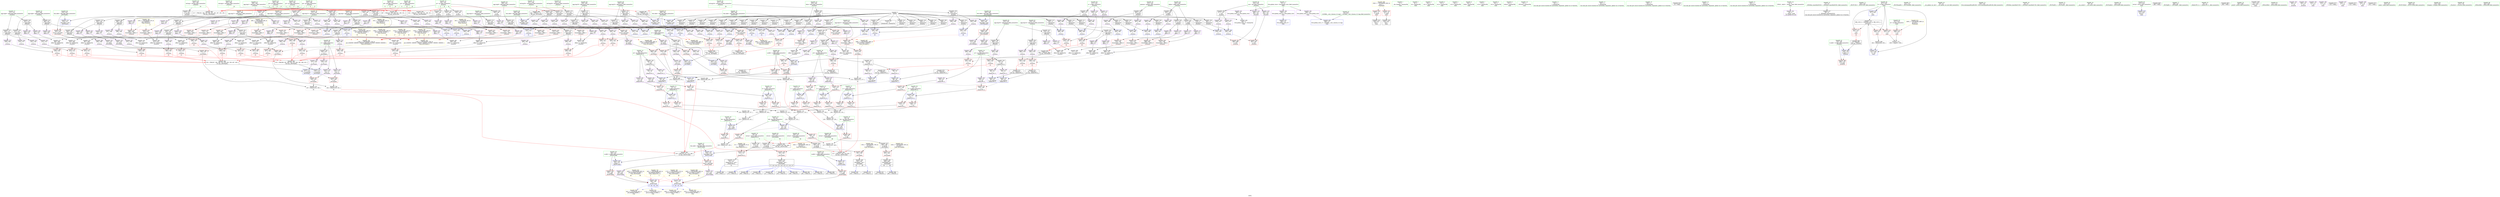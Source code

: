 digraph "SVFG" {
	label="SVFG";

	Node0x556108ac2b80 [shape=record,color=grey,label="{NodeID: 0\nNullPtr}"];
	Node0x556108ac2b80 -> Node0x556108ada7d0[style=solid];
	Node0x556108ac2b80 -> Node0x556108ada8d0[style=solid];
	Node0x556108ac2b80 -> Node0x556108ada9a0[style=solid];
	Node0x556108ac2b80 -> Node0x556108adaa70[style=solid];
	Node0x556108ac2b80 -> Node0x556108adab40[style=solid];
	Node0x556108ac2b80 -> Node0x556108adac10[style=solid];
	Node0x556108ac2b80 -> Node0x556108adace0[style=solid];
	Node0x556108ac2b80 -> Node0x556108adadb0[style=solid];
	Node0x556108ac2b80 -> Node0x556108adae80[style=solid];
	Node0x556108ac2b80 -> Node0x556108adaf50[style=solid];
	Node0x556108ac2b80 -> Node0x556108adb020[style=solid];
	Node0x556108ac2b80 -> Node0x556108adb0f0[style=solid];
	Node0x556108ac2b80 -> Node0x556108adb1c0[style=solid];
	Node0x556108ac2b80 -> Node0x556108adb290[style=solid];
	Node0x556108ac2b80 -> Node0x556108adb360[style=solid];
	Node0x556108ac2b80 -> Node0x556108adb430[style=solid];
	Node0x556108ac2b80 -> Node0x556108adb500[style=solid];
	Node0x556108ac2b80 -> Node0x556108adfed0[style=solid];
	Node0x556108ac2b80 -> Node0x556108adffa0[style=solid];
	Node0x556108ac2b80 -> Node0x556108ae0070[style=solid];
	Node0x556108ac2b80 -> Node0x556108ae0140[style=solid];
	Node0x556108ac2b80 -> Node0x556108ae0210[style=solid];
	Node0x556108ac2b80 -> Node0x556108ae02e0[style=solid];
	Node0x556108ac2b80 -> Node0x556108ae03b0[style=solid];
	Node0x556108ac2b80 -> Node0x556108ae0480[style=solid];
	Node0x556108ac2b80 -> Node0x556108ae0550[style=solid];
	Node0x556108ac2b80 -> Node0x556108ae0620[style=solid];
	Node0x556108ac2b80 -> Node0x556108ae06f0[style=solid];
	Node0x556108ac2b80 -> Node0x556108ae07c0[style=solid];
	Node0x556108ac2b80 -> Node0x556108ae6a70[style=solid];
	Node0x556108ae6de0 [shape=record,color=blue,label="{NodeID: 443\n93\<--56\n\<--p2.coerce1\n_Z4doit1PS_S_\n}"];
	Node0x556108ae6de0 -> Node0x556108aee1b0[style=dashed];
	Node0x556108aea320 [shape=record,color=purple,label="{NodeID: 277\n711\<--376\noffset_1\<--\n}"];
	Node0x556108aea320 -> Node0x556108af90f0[style=solid];
	Node0x556108adb290 [shape=record,color=black,label="{NodeID: 111\n365\<--3\n\<--dummyVal\n_Z5solvei\n}"];
	Node0x556108adb290 -> Node0x556108af8b40[style=solid];
	Node0x556108ae40a0 [shape=record,color=red,label="{NodeID: 388\n462\<--461\n\<--y\n_Z5solvei\n|{<s0>38}}"];
	Node0x556108ae40a0:s0 -> Node0x556108b59390[style=solid,color=red];
	Node0x556108adf760 [shape=record,color=purple,label="{NodeID: 222\n667\<--259\noffset_0\<--\n}"];
	Node0x556108adf760 -> Node0x556108ae5830[style=solid];
	Node0x556108adbc40 [shape=record,color=green,label="{NodeID: 56\n209\<--210\nagg.tmp8\<--agg.tmp8_field_insensitive\n_Z5solvei\n}"];
	Node0x556108adbc40 -> Node0x556108ae1e80[style=solid];
	Node0x556108adbc40 -> Node0x556108ae1f50[style=solid];
	Node0x556108af9840 [shape=record,color=blue,label="{NodeID: 499\n439\<--440\n\<--\n_Z5solvei\n|{<s0>39}}"];
	Node0x556108af9840:s0 -> Node0x556108af1bb0[style=dashed,color=red];
	Node0x556108aed0a0 [shape=record,color=red,label="{NodeID: 333\n627\<--21\n\<--stdout\nmain\n}"];
	Node0x556108aed0a0 -> Node0x556108ae3c90[style=solid];
	Node0x556108ae2910 [shape=record,color=black,label="{NodeID: 167\n376\<--223\n\<--agg.tmp16\n_Z5solvei\n}"];
	Node0x556108ae2910 -> Node0x556108aea250[style=solid];
	Node0x556108ae2910 -> Node0x556108aea320[style=solid];
	Node0x556108acd320 [shape=record,color=green,label="{NodeID: 1\n7\<--1\n__dso_handle\<--dummyObj\nGlob }"];
	Node0x556108ae6eb0 [shape=record,color=blue,label="{NodeID: 444\n96\<--57\n\<--p3.coerce0\n_Z4doit1PS_S_\n}"];
	Node0x556108ae6eb0 -> Node0x556108aee010[style=dashed];
	Node0x556108aea3f0 [shape=record,color=purple,label="{NodeID: 278\n709\<--377\noffset_0\<--\n}"];
	Node0x556108aea3f0 -> Node0x556108ae6390[style=solid];
	Node0x556108adb360 [shape=record,color=black,label="{NodeID: 112\n368\<--3\n\<--dummyVal\n_Z5solvei\n}"];
	Node0x556108adb360 -> Node0x556108af8c10[style=solid];
	Node0x556108ae4170 [shape=record,color=red,label="{NodeID: 389\n473\<--472\n\<--\n_Z5solvei\n|{<s0>39}}"];
	Node0x556108ae4170:s0 -> Node0x556108b58fa0[style=solid,color=red];
	Node0x556108adf830 [shape=record,color=purple,label="{NodeID: 223\n670\<--259\noffset_1\<--\n}"];
	Node0x556108adf830 -> Node0x556108ae5900[style=solid];
	Node0x556108adbd10 [shape=record,color=green,label="{NodeID: 57\n211\<--212\nagg.tmp9\<--agg.tmp9_field_insensitive\n_Z5solvei\n}"];
	Node0x556108adbd10 -> Node0x556108ae2020[style=solid];
	Node0x556108adbd10 -> Node0x556108ae20f0[style=solid];
	Node0x556108af9910 [shape=record,color=blue,label="{NodeID: 500\n442\<--443\n\<--\n_Z5solvei\n|{<s0>39}}"];
	Node0x556108af9910:s0 -> Node0x556108af1cc0[style=dashed,color=red];
	Node0x556108aed170 [shape=record,color=red,label="{NodeID: 334\n118\<--67\n\<--a\n_Z4doit1PS_S_\n}"];
	Node0x556108aed170 -> Node0x556108b05c70[style=solid];
	Node0x556108ae29e0 [shape=record,color=black,label="{NodeID: 168\n389\<--223\n\<--agg.tmp16\n_Z5solvei\n}"];
	Node0x556108ae29e0 -> Node0x556108aea8d0[style=solid];
	Node0x556108ae29e0 -> Node0x556108aea9a0[style=solid];
	Node0x556108acd3b0 [shape=record,color=green,label="{NodeID: 2\n8\<--1\n.str\<--dummyObj\nGlob }"];
	Node0x556108ae6f80 [shape=record,color=blue,label="{NodeID: 445\n98\<--58\n\<--p3.coerce1\n_Z4doit1PS_S_\n}"];
	Node0x556108ae6f80 -> Node0x556108aee280[style=dashed];
	Node0x556108aea4c0 [shape=record,color=purple,label="{NodeID: 279\n712\<--377\noffset_1\<--\n}"];
	Node0x556108aea4c0 -> Node0x556108ae6460[style=solid];
	Node0x556108adb430 [shape=record,color=black,label="{NodeID: 113\n397\<--3\n\<--dummyVal\n_Z5solvei\n}"];
	Node0x556108adb430 -> Node0x556108af91c0[style=solid];
	Node0x556108ae4240 [shape=record,color=red,label="{NodeID: 390\n475\<--474\n\<--\n_Z5solvei\n|{<s0>39}}"];
	Node0x556108ae4240:s0 -> Node0x556108b590f0[style=solid,color=red];
	Node0x556108adf900 [shape=record,color=purple,label="{NodeID: 224\n266\<--265\n\<--\n_Z5solvei\n}"];
	Node0x556108adf900 -> Node0x556108aee760[style=solid];
	Node0x556108adbde0 [shape=record,color=green,label="{NodeID: 58\n213\<--214\ngamma\<--gamma_field_insensitive\n_Z5solvei\n}"];
	Node0x556108adbde0 -> Node0x556108ae21c0[style=solid];
	Node0x556108adbde0 -> Node0x556108ae2290[style=solid];
	Node0x556108af99e0 [shape=record,color=blue, style = dotted,label="{NodeID: 501\n720\<--722\noffset_0\<--dummyVal\n_Z5solvei\n}"];
	Node0x556108af99e0 -> Node0x556108ae3f00[style=dashed];
	Node0x556108aed240 [shape=record,color=red,label="{NodeID: 335\n134\<--67\n\<--a\n_Z4doit1PS_S_\n}"];
	Node0x556108aed240 -> Node0x556108b04d70[style=solid];
	Node0x556108ae2ab0 [shape=record,color=black,label="{NodeID: 169\n477\<--225\n\<--ans\n_Z5solvei\n}"];
	Node0x556108ae2ab0 -> Node0x556108aec130[style=solid];
	Node0x556108ae2ab0 -> Node0x556108aec200[style=solid];
	Node0x556108acd440 [shape=record,color=green,label="{NodeID: 3\n10\<--1\n.str.1\<--dummyObj\nGlob }"];
	Node0x556108ae7050 [shape=record,color=blue,label="{NodeID: 446\n67\<--101\na\<--\n_Z4doit1PS_S_\n}"];
	Node0x556108ae7050 -> Node0x556108aed170[style=dashed];
	Node0x556108ae7050 -> Node0x556108aed240[style=dashed];
	Node0x556108aea590 [shape=record,color=purple,label="{NodeID: 280\n380\<--379\n\<--\n_Z5solvei\n}"];
	Node0x556108aea590 -> Node0x556108aef2c0[style=solid];
	Node0x556108adb500 [shape=record,color=black,label="{NodeID: 114\n400\<--3\n\<--dummyVal\n_Z5solvei\n}"];
	Node0x556108adb500 -> Node0x556108af9290[style=solid];
	Node0x556108ae4310 [shape=record,color=red,label="{NodeID: 391\n490\<--489\n\<--x32\n_Z5solvei\n}"];
	Node0x556108adf9d0 [shape=record,color=purple,label="{NodeID: 225\n268\<--265\n\<--\n_Z5solvei\n}"];
	Node0x556108adf9d0 -> Node0x556108aee830[style=solid];
	Node0x556108adbeb0 [shape=record,color=green,label="{NodeID: 59\n215\<--216\nagg.tmp12\<--agg.tmp12_field_insensitive\n_Z5solvei\n}"];
	Node0x556108adbeb0 -> Node0x556108ae2360[style=solid];
	Node0x556108adbeb0 -> Node0x556108ae2430[style=solid];
	Node0x556108af9ab0 [shape=record,color=blue, style = dotted,label="{NodeID: 502\n723\<--725\noffset_1\<--dummyVal\n_Z5solvei\n}"];
	Node0x556108af9ab0 -> Node0x556108ae3fd0[style=dashed];
	Node0x556108aed310 [shape=record,color=red,label="{NodeID: 336\n121\<--69\n\<--b\n_Z4doit1PS_S_\n}"];
	Node0x556108aed310 -> Node0x556108b05af0[style=solid];
	Node0x556108ae2b80 [shape=record,color=black,label="{NodeID: 170\n438\<--227\n\<--ref.tmp18\n_Z5solvei\n}"];
	Node0x556108ae2b80 -> Node0x556108aeb5d0[style=solid];
	Node0x556108ae2b80 -> Node0x556108aeb6a0[style=solid];
	Node0x556108acd4d0 [shape=record,color=green,label="{NodeID: 4\n12\<--1\n.str.2\<--dummyObj\nGlob }"];
	Node0x556108ae7120 [shape=record,color=blue,label="{NodeID: 447\n69\<--104\nb\<--\n_Z4doit1PS_S_\n}"];
	Node0x556108ae7120 -> Node0x556108aed310[style=dashed];
	Node0x556108ae7120 -> Node0x556108aed3e0[style=dashed];
	Node0x556108aea660 [shape=record,color=purple,label="{NodeID: 281\n382\<--379\n\<--\n_Z5solvei\n}"];
	Node0x556108aea660 -> Node0x556108aef390[style=solid];
	Node0x556108adfed0 [shape=record,color=black,label="{NodeID: 115\n413\<--3\n\<--dummyVal\n_Z5solvei\n}"];
	Node0x556108adfed0 -> Node0x556108af9500[style=solid];
	Node0x556108ae43e0 [shape=record,color=red,label="{NodeID: 392\n492\<--491\n\<--y33\n_Z5solvei\n}"];
	Node0x556108adfaa0 [shape=record,color=purple,label="{NodeID: 226\n274\<--273\n\<--\n_Z5solvei\n}"];
	Node0x556108adfaa0 -> Node0x556108af7b00[style=solid];
	Node0x556108adbf80 [shape=record,color=green,label="{NodeID: 60\n217\<--218\na\<--a_field_insensitive\n_Z5solvei\n}"];
	Node0x556108adbf80 -> Node0x556108ae2500[style=solid];
	Node0x556108adbf80 -> Node0x556108adf280[style=solid];
	Node0x556108adbf80 -> Node0x556108adf350[style=solid];
	Node0x556108af9b80 [shape=record,color=blue,label="{NodeID: 503\n455\<--456\n\<--\n_Z5solvei\n|{<s0>38}}"];
	Node0x556108af9b80:s0 -> Node0x556108af2530[style=dashed,color=red];
	Node0x556108aed3e0 [shape=record,color=red,label="{NodeID: 337\n129\<--69\n\<--b\n_Z4doit1PS_S_\n}"];
	Node0x556108aed3e0 -> Node0x556108b05f70[style=solid];
	Node0x556108ae2c50 [shape=record,color=black,label="{NodeID: 171\n423\<--229\n\<--agg.tmp19\n_Z5solvei\n}"];
	Node0x556108ae2c50 -> Node0x556108aeb290[style=solid];
	Node0x556108ae2c50 -> Node0x556108aeb360[style=solid];
	Node0x556108acd900 [shape=record,color=green,label="{NodeID: 5\n14\<--1\n.str.3\<--dummyObj\nGlob }"];
	Node0x556108ae71f0 [shape=record,color=blue,label="{NodeID: 448\n71\<--107\nc\<--\n_Z4doit1PS_S_\n}"];
	Node0x556108ae71f0 -> Node0x556108aed4b0[style=dashed];
	Node0x556108ae71f0 -> Node0x556108aed580[style=dashed];
	Node0x556108aea730 [shape=record,color=purple,label="{NodeID: 282\n385\<--384\n\<--\n_Z5solvei\n}"];
	Node0x556108aea730 -> Node0x556108aef460[style=solid];
	Node0x556108adffa0 [shape=record,color=black,label="{NodeID: 116\n416\<--3\n\<--dummyVal\n_Z5solvei\n}"];
	Node0x556108adffa0 -> Node0x556108af95d0[style=solid];
	Node0x556108ae44b0 [shape=record,color=red,label="{NodeID: 393\n501\<--498\nthis1\<--this.addr\n_ZN1PC2Ev\n}"];
	Node0x556108adfb70 [shape=record,color=purple,label="{NodeID: 227\n277\<--273\n\<--\n_Z5solvei\n}"];
	Node0x556108adfb70 -> Node0x556108af7bd0[style=solid];
	Node0x556108adc050 [shape=record,color=green,label="{NodeID: 61\n219\<--220\nagg.tmp14\<--agg.tmp14_field_insensitive\n_Z5solvei\n}"];
	Node0x556108adc050 -> Node0x556108ae25d0[style=solid];
	Node0x556108adc050 -> Node0x556108ae26a0[style=solid];
	Node0x556108af9c50 [shape=record,color=blue,label="{NodeID: 504\n458\<--459\n\<--\n_Z5solvei\n|{<s0>38}}"];
	Node0x556108af9c50:s0 -> Node0x556108af2640[style=dashed,color=red];
	Node0x556108aed4b0 [shape=record,color=red,label="{NodeID: 338\n126\<--71\n\<--c\n_Z4doit1PS_S_\n}"];
	Node0x556108aed4b0 -> Node0x556108b057f0[style=solid];
	Node0x556108ae2d20 [shape=record,color=black,label="{NodeID: 172\n430\<--229\n\<--agg.tmp19\n_Z5solvei\n}"];
	Node0x556108ae2d20 -> Node0x556108aeb430[style=solid];
	Node0x556108ae2d20 -> Node0x556108aeb500[style=solid];
	Node0x556108acd990 [shape=record,color=green,label="{NodeID: 6\n16\<--1\nstdin\<--dummyObj\nGlob }"];
	Node0x556108ae72c0 [shape=record,color=blue,label="{NodeID: 449\n73\<--110\nd\<--\n_Z4doit1PS_S_\n}"];
	Node0x556108ae72c0 -> Node0x556108aed650[style=dashed];
	Node0x556108ae72c0 -> Node0x556108aed720[style=dashed];
	Node0x556108aea800 [shape=record,color=purple,label="{NodeID: 283\n387\<--384\n\<--\n_Z5solvei\n}"];
	Node0x556108aea800 -> Node0x556108aef530[style=solid];
	Node0x556108ae0070 [shape=record,color=black,label="{NodeID: 117\n425\<--3\n\<--dummyVal\n_Z5solvei\n}"];
	Node0x556108ae0070 -> Node0x556108af96a0[style=solid];
	Node0x556108ae4580 [shape=record,color=red,label="{NodeID: 394\n508\<--505\nthis1\<--this.addr\n_ZN1P4loadEv\n}"];
	Node0x556108ae4580 -> Node0x556108aec2d0[style=solid];
	Node0x556108ae4580 -> Node0x556108aec3a0[style=solid];
	Node0x556108adfc40 [shape=record,color=purple,label="{NodeID: 228\n672\<--280\noffset_0\<--\n}"];
	Node0x556108adfc40 -> Node0x556108af7ca0[style=solid];
	Node0x556108adc120 [shape=record,color=green,label="{NodeID: 62\n221\<--222\nagg.tmp15\<--agg.tmp15_field_insensitive\n_Z5solvei\n}"];
	Node0x556108adc120 -> Node0x556108ae2770[style=solid];
	Node0x556108adc120 -> Node0x556108ae2840[style=solid];
	Node0x556108af9d20 [shape=record,color=blue,label="{NodeID: 505\n465\<--466\n\<--\n_Z5solvei\n}"];
	Node0x556108af9d20 -> Node0x556108ae4170[style=dashed];
	Node0x556108aed580 [shape=record,color=red,label="{NodeID: 339\n137\<--71\n\<--c\n_Z4doit1PS_S_\n}"];
	Node0x556108aed580 -> Node0x556108b05070[style=solid];
	Node0x556108ae2df0 [shape=record,color=black,label="{NodeID: 173\n411\<--231\n\<--ref.tmp20\n_Z5solvei\n}"];
	Node0x556108ae2df0 -> Node0x556108aeb0f0[style=solid];
	Node0x556108ae2df0 -> Node0x556108aeb1c0[style=solid];
	Node0x556108acda20 [shape=record,color=green,label="{NodeID: 7\n17\<--1\n.str.4\<--dummyObj\nGlob }"];
	Node0x556108ae7390 [shape=record,color=blue,label="{NodeID: 450\n75\<--113\ne\<--\n_Z4doit1PS_S_\n}"];
	Node0x556108ae7390 -> Node0x556108aed7f0[style=dashed];
	Node0x556108ae7390 -> Node0x556108aed8c0[style=dashed];
	Node0x556108aea8d0 [shape=record,color=purple,label="{NodeID: 284\n390\<--389\n\<--\n_Z5solvei\n}"];
	Node0x556108aea8d0 -> Node0x556108aef600[style=solid];
	Node0x556108ae0140 [shape=record,color=black,label="{NodeID: 118\n428\<--3\n\<--dummyVal\n_Z5solvei\n}"];
	Node0x556108ae0140 -> Node0x556108af9770[style=solid];
	Node0x556108ae4650 [shape=record,color=red,label="{NodeID: 395\n532\<--524\nthis1\<--this.addr\n_ZN1PmiES_\n}"];
	Node0x556108ae4650 -> Node0x556108aec7b0[style=solid];
	Node0x556108ae4650 -> Node0x556108aec880[style=solid];
	Node0x556108adfd10 [shape=record,color=purple,label="{NodeID: 229\n675\<--280\noffset_1\<--\n}"];
	Node0x556108adfd10 -> Node0x556108af7d70[style=solid];
	Node0x556108adc1f0 [shape=record,color=green,label="{NodeID: 63\n223\<--224\nagg.tmp16\<--agg.tmp16_field_insensitive\n_Z5solvei\n}"];
	Node0x556108adc1f0 -> Node0x556108ae2910[style=solid];
	Node0x556108adc1f0 -> Node0x556108ae29e0[style=solid];
	Node0x556108af9df0 [shape=record,color=blue,label="{NodeID: 506\n468\<--469\n\<--\n_Z5solvei\n}"];
	Node0x556108af9df0 -> Node0x556108ae4240[style=dashed];
	Node0x556108aed650 [shape=record,color=red,label="{NodeID: 340\n122\<--73\n\<--d\n_Z4doit1PS_S_\n}"];
	Node0x556108aed650 -> Node0x556108b05af0[style=solid];
	Node0x556108ae2ec0 [shape=record,color=black,label="{NodeID: 174\n402\<--233\n\<--agg.tmp21\n_Z5solvei\n}"];
	Node0x556108ae2ec0 -> Node0x556108aeac10[style=solid];
	Node0x556108ae2ec0 -> Node0x556108aeace0[style=solid];
	Node0x556108acdab0 [shape=record,color=green,label="{NodeID: 8\n19\<--1\n.str.5\<--dummyObj\nGlob }"];
	Node0x556108ae7460 [shape=record,color=blue,label="{NodeID: 451\n77\<--116\nf\<--\n_Z4doit1PS_S_\n}"];
	Node0x556108ae7460 -> Node0x556108aed990[style=dashed];
	Node0x556108ae7460 -> Node0x556108aeda60[style=dashed];
	Node0x556108aea9a0 [shape=record,color=purple,label="{NodeID: 285\n392\<--389\n\<--\n_Z5solvei\n}"];
	Node0x556108aea9a0 -> Node0x556108aef6d0[style=solid];
	Node0x556108ae0210 [shape=record,color=black,label="{NodeID: 119\n440\<--3\n\<--dummyVal\n_Z5solvei\n}"];
	Node0x556108ae0210 -> Node0x556108af9840[style=solid];
	Node0x556108ae4720 [shape=record,color=red,label="{NodeID: 396\n534\<--533\n\<--x\n_ZN1PmiES_\n}"];
	Node0x556108ae4720 -> Node0x556108b05670[style=solid];
	Node0x556108adfde0 [shape=record,color=purple,label="{NodeID: 230\n673\<--281\noffset_0\<--\n}"];
	Node0x556108adfde0 -> Node0x556108ae59d0[style=solid];
	Node0x556108adc2c0 [shape=record,color=green,label="{NodeID: 64\n225\<--226\nans\<--ans_field_insensitive\n_Z5solvei\n}"];
	Node0x556108adc2c0 -> Node0x556108ae2ab0[style=solid];
	Node0x556108adc2c0 -> Node0x556108adf420[style=solid];
	Node0x556108adc2c0 -> Node0x556108adf4f0[style=solid];
	Node0x556108af9ec0 [shape=record,color=blue,label="{NodeID: 507\n478\<--479\n\<--\n_Z5solvei\n}"];
	Node0x556108af9ec0 -> Node0x556108ae4310[style=dashed];
	Node0x556108aed720 [shape=record,color=red,label="{NodeID: 341\n138\<--73\n\<--d\n_Z4doit1PS_S_\n}"];
	Node0x556108aed720 -> Node0x556108b05070[style=solid];
	Node0x556108ae2f90 [shape=record,color=black,label="{NodeID: 175\n405\<--233\n\<--agg.tmp21\n_Z5solvei\n}"];
	Node0x556108ae2f90 -> Node0x556108aeaf50[style=solid];
	Node0x556108ae2f90 -> Node0x556108aeb020[style=solid];
	Node0x556108acdb40 [shape=record,color=green,label="{NodeID: 9\n21\<--1\nstdout\<--dummyObj\nGlob }"];
	Node0x556108b34810 [shape=record,color=yellow,style=double,label="{NodeID: 950\n34V_2 = CSCHI(MR_34V_1)\npts\{600000 600001 \}\nCS[]}"];
	Node0x556108ae7530 [shape=record,color=blue,label="{NodeID: 452\n79\<--124\ndd\<--sub\n_Z4doit1PS_S_\n}"];
	Node0x556108ae7530 -> Node0x556108aedb30[style=dashed];
	Node0x556108ae7530 -> Node0x556108aedc00[style=dashed];
	Node0x556108aeaa70 [shape=record,color=purple,label="{NodeID: 286\n396\<--395\n\<--\n_Z5solvei\n}"];
	Node0x556108aeaa70 -> Node0x556108af91c0[style=solid];
	Node0x556108ae02e0 [shape=record,color=black,label="{NodeID: 120\n443\<--3\n\<--dummyVal\n_Z5solvei\n}"];
	Node0x556108ae02e0 -> Node0x556108af9910[style=solid];
	Node0x556108ae47f0 [shape=record,color=red,label="{NodeID: 397\n536\<--535\n\<--x2\n_ZN1PmiES_\n}"];
	Node0x556108ae47f0 -> Node0x556108b05670[style=solid];
	Node0x556108ae7dc0 [shape=record,color=purple,label="{NodeID: 231\n676\<--281\noffset_1\<--\n}"];
	Node0x556108ae7dc0 -> Node0x556108ae5aa0[style=solid];
	Node0x556108adc390 [shape=record,color=green,label="{NodeID: 65\n227\<--228\nref.tmp18\<--ref.tmp18_field_insensitive\n_Z5solvei\n|{|<s1>39}}"];
	Node0x556108adc390 -> Node0x556108ae2b80[style=solid];
	Node0x556108adc390:s1 -> Node0x556108b58e50[style=solid,color=red];
	Node0x556108af9f90 [shape=record,color=blue,label="{NodeID: 508\n481\<--482\n\<--\n_Z5solvei\n}"];
	Node0x556108af9f90 -> Node0x556108ae43e0[style=dashed];
	Node0x556108aed7f0 [shape=record,color=red,label="{NodeID: 342\n119\<--75\n\<--e\n_Z4doit1PS_S_\n}"];
	Node0x556108aed7f0 -> Node0x556108b05c70[style=solid];
	Node0x556108ae3060 [shape=record,color=black,label="{NodeID: 176\n464\<--235\n\<--agg.tmp25\n_Z5solvei\n}"];
	Node0x556108ae3060 -> Node0x556108aebdf0[style=solid];
	Node0x556108ae3060 -> Node0x556108aebec0[style=solid];
	Node0x556108acdbd0 [shape=record,color=green,label="{NodeID: 10\n22\<--1\n_ZSt3cin\<--dummyObj\nGlob }"];
	Node0x556108b34970 [shape=record,color=yellow,style=double,label="{NodeID: 951\n172V_2 = CSCHI(MR_172V_1)\npts\{5210000 5210001 \}\nCS[]}"];
	Node0x556108ae7600 [shape=record,color=blue,label="{NodeID: 453\n81\<--132\ndx\<--sub8\n_Z4doit1PS_S_\n}"];
	Node0x556108ae7600 -> Node0x556108aedcd0[style=dashed];
	Node0x556108aeab40 [shape=record,color=purple,label="{NodeID: 287\n399\<--395\n\<--\n_Z5solvei\n}"];
	Node0x556108aeab40 -> Node0x556108af9290[style=solid];
	Node0x556108ae03b0 [shape=record,color=black,label="{NodeID: 121\n456\<--3\n\<--dummyVal\n_Z5solvei\n}"];
	Node0x556108ae03b0 -> Node0x556108af9b80[style=solid];
	Node0x556108ae48c0 [shape=record,color=red,label="{NodeID: 398\n539\<--538\n\<--y\n_ZN1PmiES_\n}"];
	Node0x556108ae48c0 -> Node0x556108b051f0[style=solid];
	Node0x556108ae7e90 [shape=record,color=purple,label="{NodeID: 232\n284\<--283\n\<--\n_Z5solvei\n}"];
	Node0x556108ae7e90 -> Node0x556108aee900[style=solid];
	Node0x556108adc460 [shape=record,color=green,label="{NodeID: 66\n229\<--230\nagg.tmp19\<--agg.tmp19_field_insensitive\n_Z5solvei\n}"];
	Node0x556108adc460 -> Node0x556108ae2c50[style=solid];
	Node0x556108adc460 -> Node0x556108ae2d20[style=solid];
	Node0x556108afa060 [shape=record,color=blue,label="{NodeID: 509\n498\<--497\nthis.addr\<--this\n_ZN1PC2Ev\n}"];
	Node0x556108afa060 -> Node0x556108ae44b0[style=dashed];
	Node0x556108aed8c0 [shape=record,color=red,label="{NodeID: 343\n127\<--75\n\<--e\n_Z4doit1PS_S_\n}"];
	Node0x556108aed8c0 -> Node0x556108b057f0[style=solid];
	Node0x556108ae3130 [shape=record,color=black,label="{NodeID: 177\n471\<--235\n\<--agg.tmp25\n_Z5solvei\n}"];
	Node0x556108ae3130 -> Node0x556108aebf90[style=solid];
	Node0x556108ae3130 -> Node0x556108aec060[style=solid];
	Node0x556108ad77c0 [shape=record,color=green,label="{NodeID: 11\n24\<--1\n\<--dummyObj\nCan only get source location for instruction, argument, global var or function.}"];
	Node0x556108b34ad0 [shape=record,color=yellow,style=double,label="{NodeID: 952\n190V_2 = CSCHI(MR_190V_1)\npts\{5570000 5570001 \}\nCS[]}"];
	Node0x556108ae76d0 [shape=record,color=blue,label="{NodeID: 454\n83\<--140\ndy\<--sub11\n_Z4doit1PS_S_\n}"];
	Node0x556108ae76d0 -> Node0x556108aedda0[style=dashed];
	Node0x556108aeac10 [shape=record,color=purple,label="{NodeID: 288\n714\<--402\noffset_0\<--\n}"];
	Node0x556108aeac10 -> Node0x556108af9360[style=solid];
	Node0x556108ae0480 [shape=record,color=black,label="{NodeID: 122\n459\<--3\n\<--dummyVal\n_Z5solvei\n}"];
	Node0x556108ae0480 -> Node0x556108af9c50[style=solid];
	Node0x556108ae4990 [shape=record,color=red,label="{NodeID: 399\n541\<--540\n\<--y3\n_ZN1PmiES_\n}"];
	Node0x556108ae4990 -> Node0x556108b051f0[style=solid];
	Node0x556108ae7f60 [shape=record,color=purple,label="{NodeID: 233\n286\<--283\n\<--\n_Z5solvei\n}"];
	Node0x556108ae7f60 -> Node0x556108aee9d0[style=solid];
	Node0x556108adc530 [shape=record,color=green,label="{NodeID: 67\n231\<--232\nref.tmp20\<--ref.tmp20_field_insensitive\n_Z5solvei\n|{|<s1>34}}"];
	Node0x556108adc530 -> Node0x556108ae2df0[style=solid];
	Node0x556108adc530:s1 -> Node0x556108b59240[style=solid,color=red];
	Node0x556108afa130 [shape=record,color=blue,label="{NodeID: 510\n505\<--504\nthis.addr\<--this\n_ZN1P4loadEv\n}"];
	Node0x556108afa130 -> Node0x556108ae4580[style=dashed];
	Node0x556108aed990 [shape=record,color=red,label="{NodeID: 344\n130\<--77\n\<--f\n_Z4doit1PS_S_\n}"];
	Node0x556108aed990 -> Node0x556108b05f70[style=solid];
	Node0x556108ae3200 [shape=record,color=black,label="{NodeID: 178\n454\<--237\n\<--ref.tmp26\n_Z5solvei\n}"];
	Node0x556108ae3200 -> Node0x556108aebc50[style=solid];
	Node0x556108ae3200 -> Node0x556108aebd20[style=solid];
	Node0x556108ad7880 [shape=record,color=green,label="{NodeID: 12\n261\<--1\n\<--dummyObj\nCan only get source location for instruction, argument, global var or function.}"];
	Node0x556108b34c30 [shape=record,color=yellow,style=double,label="{NodeID: 953\n202V_2 = CSCHI(MR_202V_1)\npts\{5870000 5870001 \}\nCS[]}"];
	Node0x556108ae77a0 [shape=record,color=blue,label="{NodeID: 455\n158\<--155\nthis.addr\<--this\n_ZN1PC2Edd\n}"];
	Node0x556108ae77a0 -> Node0x556108aee420[style=dashed];
	Node0x556108aeace0 [shape=record,color=purple,label="{NodeID: 289\n717\<--402\noffset_1\<--\n}"];
	Node0x556108aeace0 -> Node0x556108af9430[style=solid];
	Node0x556108ae0550 [shape=record,color=black,label="{NodeID: 123\n466\<--3\n\<--dummyVal\n_Z5solvei\n}"];
	Node0x556108ae0550 -> Node0x556108af9d20[style=solid];
	Node0x556108b20410 [shape=record,color=yellow,style=double,label="{NodeID: 732\n34V_1 = ENCHI(MR_34V_0)\npts\{600000 600001 \}\nFun[_Z4doit1PS_S_]|{<s0>3|<s1>3}}"];
	Node0x556108b20410:s0 -> Node0x556108ae7a10[style=dashed,color=red];
	Node0x556108b20410:s1 -> Node0x556108ae7ae0[style=dashed,color=red];
	Node0x556108ae4a60 [shape=record,color=red,label="{NodeID: 400\n545\<--544\n\<--\n_ZN1PmiES_\n}"];
	Node0x556108ae4a60 -> Node0x556108ae3610[style=solid];
	Node0x556108ae8030 [shape=record,color=purple,label="{NodeID: 234\n290\<--289\n\<--\n_Z5solvei\n}"];
	Node0x556108ae8030 -> Node0x556108af7e40[style=solid];
	Node0x556108adc600 [shape=record,color=green,label="{NodeID: 68\n233\<--234\nagg.tmp21\<--agg.tmp21_field_insensitive\n_Z5solvei\n}"];
	Node0x556108adc600 -> Node0x556108ae2ec0[style=solid];
	Node0x556108adc600 -> Node0x556108ae2f90[style=solid];
	Node0x556108afa200 [shape=record,color=blue,label="{NodeID: 511\n527\<--518\n\<--a.coerce0\n_ZN1PmiES_\n}"];
	Node0x556108afa200 -> Node0x556108ae47f0[style=dashed];
	Node0x556108aeda60 [shape=record,color=red,label="{NodeID: 345\n135\<--77\n\<--f\n_Z4doit1PS_S_\n}"];
	Node0x556108aeda60 -> Node0x556108b04d70[style=solid];
	Node0x556108ae32d0 [shape=record,color=black,label="{NodeID: 179\n445\<--239\n\<--agg.tmp27\n_Z5solvei\n}"];
	Node0x556108ae32d0 -> Node0x556108aeb770[style=solid];
	Node0x556108ae32d0 -> Node0x556108aeb840[style=solid];
	Node0x556108ad7940 [shape=record,color=green,label="{NodeID: 13\n262\<--1\n\<--dummyObj\nCan only get source location for instruction, argument, global var or function.}"];
	Node0x556108b4fa20 [shape=record,color=black,label="{NodeID: 954\n35 = PHI()\n}"];
	Node0x556108ae7870 [shape=record,color=blue,label="{NodeID: 456\n160\<--156\nx.addr\<--x\n_ZN1PC2Edd\n}"];
	Node0x556108ae7870 -> Node0x556108aee4f0[style=dashed];
	Node0x556108aeadb0 [shape=record,color=purple,label="{NodeID: 290\n715\<--403\noffset_0\<--\n}"];
	Node0x556108aeadb0 -> Node0x556108ae6530[style=solid];
	Node0x556108ae0620 [shape=record,color=black,label="{NodeID: 124\n469\<--3\n\<--dummyVal\n_Z5solvei\n}"];
	Node0x556108ae0620 -> Node0x556108af9df0[style=solid];
	Node0x556108ae4b30 [shape=record,color=red,label="{NodeID: 401\n568\<--560\nthis1\<--this.addr\n_ZN1PplES_\n}"];
	Node0x556108ae4b30 -> Node0x556108aecc90[style=solid];
	Node0x556108ae4b30 -> Node0x556108aecd60[style=solid];
	Node0x556108ae8100 [shape=record,color=purple,label="{NodeID: 235\n293\<--289\n\<--\n_Z5solvei\n}"];
	Node0x556108ae8100 -> Node0x556108af7f10[style=solid];
	Node0x556108adc6d0 [shape=record,color=green,label="{NodeID: 69\n235\<--236\nagg.tmp25\<--agg.tmp25_field_insensitive\n_Z5solvei\n}"];
	Node0x556108adc6d0 -> Node0x556108ae3060[style=solid];
	Node0x556108adc6d0 -> Node0x556108ae3130[style=solid];
	Node0x556108afa2d0 [shape=record,color=blue,label="{NodeID: 512\n529\<--519\n\<--a.coerce1\n_ZN1PmiES_\n}"];
	Node0x556108afa2d0 -> Node0x556108ae4990[style=dashed];
	Node0x556108aedb30 [shape=record,color=red,label="{NodeID: 346\n143\<--79\n\<--dd\n_Z4doit1PS_S_\n}"];
	Node0x556108aedb30 -> Node0x556108b054f0[style=solid];
	Node0x556108ae33a0 [shape=record,color=black,label="{NodeID: 180\n448\<--239\n\<--agg.tmp27\n_Z5solvei\n}"];
	Node0x556108ae33a0 -> Node0x556108aebab0[style=solid];
	Node0x556108ae33a0 -> Node0x556108aebb80[style=solid];
	Node0x556108ad7a40 [shape=record,color=green,label="{NodeID: 14\n620\<--1\n\<--dummyObj\nCan only get source location for instruction, argument, global var or function.}"];
	Node0x556108b55a90 [shape=record,color=black,label="{NodeID: 955\n333 = PHI(516, )\n}"];
	Node0x556108ae7940 [shape=record,color=blue,label="{NodeID: 457\n162\<--157\ny.addr\<--y\n_ZN1PC2Edd\n}"];
	Node0x556108ae7940 -> Node0x556108aee5c0[style=dashed];
	Node0x556108aeae80 [shape=record,color=purple,label="{NodeID: 291\n718\<--403\noffset_1\<--\n}"];
	Node0x556108aeae80 -> Node0x556108ae6600[style=solid];
	Node0x556108ae06f0 [shape=record,color=black,label="{NodeID: 125\n479\<--3\n\<--dummyVal\n_Z5solvei\n}"];
	Node0x556108ae06f0 -> Node0x556108af9ec0[style=solid];
	Node0x556108ae4c00 [shape=record,color=red,label="{NodeID: 402\n570\<--569\n\<--x\n_ZN1PplES_\n}"];
	Node0x556108ae4c00 -> Node0x556108b045f0[style=solid];
	Node0x556108ae81d0 [shape=record,color=purple,label="{NodeID: 236\n297\<--296\n\<--\n_Z5solvei\n}"];
	Node0x556108ae81d0 -> Node0x556108aeeaa0[style=solid];
	Node0x556108adc7a0 [shape=record,color=green,label="{NodeID: 70\n237\<--238\nref.tmp26\<--ref.tmp26_field_insensitive\n_Z5solvei\n|{|<s1>38}}"];
	Node0x556108adc7a0 -> Node0x556108ae3200[style=solid];
	Node0x556108adc7a0:s1 -> Node0x556108b59240[style=solid,color=red];
	Node0x556108afa3a0 [shape=record,color=blue,label="{NodeID: 513\n524\<--517\nthis.addr\<--this\n_ZN1PmiES_\n}"];
	Node0x556108afa3a0 -> Node0x556108ae4650[style=dashed];
	Node0x556108aedc00 [shape=record,color=red,label="{NodeID: 347\n146\<--79\n\<--dd\n_Z4doit1PS_S_\n}"];
	Node0x556108aedc00 -> Node0x556108b05370[style=solid];
	Node0x556108ae3470 [shape=record,color=black,label="{NodeID: 181\n544\<--520\n\<--retval\n_ZN1PmiES_\n}"];
	Node0x556108ae3470 -> Node0x556108ae4a60[style=solid];
	Node0x556108ad7b40 [shape=record,color=green,label="{NodeID: 15\n635\<--1\n\<--dummyObj\nCan only get source location for instruction, argument, global var or function.}"];
	Node0x556108b55bf0 [shape=record,color=black,label="{NodeID: 956\n410 = PHI(516, )\n}"];
	Node0x556108ae7a10 [shape=record,color=blue,label="{NodeID: 458\n168\<--169\nx2\<--\n_ZN1PC2Edd\n|{<s0>3|<s1>44|<s2>45|<s3>46}}"];
	Node0x556108ae7a10:s0 -> Node0x556108b34810[style=dashed,color=blue];
	Node0x556108ae7a10:s1 -> Node0x556108b34970[style=dashed,color=blue];
	Node0x556108ae7a10:s2 -> Node0x556108b34ad0[style=dashed,color=blue];
	Node0x556108ae7a10:s3 -> Node0x556108b34c30[style=dashed,color=blue];
	Node0x556108aeaf50 [shape=record,color=purple,label="{NodeID: 292\n406\<--405\n\<--\n_Z5solvei\n}"];
	Node0x556108aeaf50 -> Node0x556108aef7a0[style=solid];
	Node0x556108ae07c0 [shape=record,color=black,label="{NodeID: 126\n482\<--3\n\<--dummyVal\n_Z5solvei\n}"];
	Node0x556108ae07c0 -> Node0x556108af9f90[style=solid];
	Node0x556108ae4cd0 [shape=record,color=red,label="{NodeID: 403\n572\<--571\n\<--x2\n_ZN1PplES_\n}"];
	Node0x556108ae4cd0 -> Node0x556108b045f0[style=solid];
	Node0x556108ae82a0 [shape=record,color=purple,label="{NodeID: 237\n299\<--296\n\<--\n_Z5solvei\n}"];
	Node0x556108ae82a0 -> Node0x556108aeeb70[style=solid];
	Node0x556108adc870 [shape=record,color=green,label="{NodeID: 71\n239\<--240\nagg.tmp27\<--agg.tmp27_field_insensitive\n_Z5solvei\n}"];
	Node0x556108adc870 -> Node0x556108ae32d0[style=solid];
	Node0x556108adc870 -> Node0x556108ae33a0[style=solid];
	Node0x556108afa470 [shape=record,color=blue,label="{NodeID: 514\n563\<--554\n\<--a.coerce0\n_ZN1PplES_\n}"];
	Node0x556108afa470 -> Node0x556108ae4cd0[style=dashed];
	Node0x556108aedcd0 [shape=record,color=red,label="{NodeID: 348\n142\<--81\n\<--dx\n_Z4doit1PS_S_\n}"];
	Node0x556108aedcd0 -> Node0x556108b054f0[style=solid];
	Node0x556108ae3540 [shape=record,color=black,label="{NodeID: 182\n526\<--522\n\<--a\n_ZN1PmiES_\n}"];
	Node0x556108ae3540 -> Node0x556108aec610[style=solid];
	Node0x556108ae3540 -> Node0x556108aec6e0[style=solid];
	Node0x556108ad7c40 [shape=record,color=green,label="{NodeID: 16\n4\<--6\n_ZStL8__ioinit\<--_ZStL8__ioinit_field_insensitive\nGlob }"];
	Node0x556108ad7c40 -> Node0x556108adde70[style=solid];
	Node0x556108b55cf0 [shape=record,color=black,label="{NodeID: 957\n420 = PHI(583, )\n}"];
	Node0x556108ae7ae0 [shape=record,color=blue,label="{NodeID: 459\n171\<--172\ny3\<--\n_ZN1PC2Edd\n|{<s0>3|<s1>44|<s2>45|<s3>46}}"];
	Node0x556108ae7ae0:s0 -> Node0x556108b34810[style=dashed,color=blue];
	Node0x556108ae7ae0:s1 -> Node0x556108b34970[style=dashed,color=blue];
	Node0x556108ae7ae0:s2 -> Node0x556108b34ad0[style=dashed,color=blue];
	Node0x556108ae7ae0:s3 -> Node0x556108b34c30[style=dashed,color=blue];
	Node0x556108aeb020 [shape=record,color=purple,label="{NodeID: 293\n408\<--405\n\<--\n_Z5solvei\n}"];
	Node0x556108aeb020 -> Node0x556108aef870[style=solid];
	Node0x556108ae0890 [shape=record,color=black,label="{NodeID: 127\n36\<--37\n\<--_ZNSt8ios_base4InitD1Ev\nCan only get source location for instruction, argument, global var or function.}"];
	Node0x556108ae4da0 [shape=record,color=red,label="{NodeID: 404\n575\<--574\n\<--y\n_ZN1PplES_\n}"];
	Node0x556108ae4da0 -> Node0x556108b04770[style=solid];
	Node0x556108ae8370 [shape=record,color=purple,label="{NodeID: 238\n303\<--302\n\<--\n_Z5solvei\n}"];
	Node0x556108ae8370 -> Node0x556108af7fe0[style=solid];
	Node0x556108adc940 [shape=record,color=green,label="{NodeID: 72\n243\<--244\n_ZN1PC2Ev\<--_ZN1PC2Ev_field_insensitive\n}"];
	Node0x556108afa540 [shape=record,color=blue,label="{NodeID: 515\n565\<--555\n\<--a.coerce1\n_ZN1PplES_\n}"];
	Node0x556108afa540 -> Node0x556108ae4e70[style=dashed];
	Node0x556108aedda0 [shape=record,color=red,label="{NodeID: 349\n145\<--83\n\<--dy\n_Z4doit1PS_S_\n}"];
	Node0x556108aedda0 -> Node0x556108b05370[style=solid];
	Node0x556108ae3610 [shape=record,color=black,label="{NodeID: 183\n516\<--545\n_ZN1PmiES__ret\<--\n_ZN1PmiES_\n|{<s0>17|<s1>19|<s2>20|<s3>22|<s4>24|<s5>25|<s6>27|<s7>33|<s8>37}}"];
	Node0x556108ae3610:s0 -> Node0x556108b55e30[style=solid,color=blue];
	Node0x556108ae3610:s1 -> Node0x556108b55f70[style=solid,color=blue];
	Node0x556108ae3610:s2 -> Node0x556108b560b0[style=solid,color=blue];
	Node0x556108ae3610:s3 -> Node0x556108b561f0[style=solid,color=blue];
	Node0x556108ae3610:s4 -> Node0x556108b55a90[style=solid,color=blue];
	Node0x556108ae3610:s5 -> Node0x556108b564d0[style=solid,color=blue];
	Node0x556108ae3610:s6 -> Node0x556108b56670[style=solid,color=blue];
	Node0x556108ae3610:s7 -> Node0x556108b55bf0[style=solid,color=blue];
	Node0x556108ae3610:s8 -> Node0x556108b56a30[style=solid,color=blue];
	Node0x556108ad7d40 [shape=record,color=green,label="{NodeID: 17\n23\<--27\nllvm.global_ctors\<--llvm.global_ctors_field_insensitive\nGlob }"];
	Node0x556108ad7d40 -> Node0x556108ade420[style=solid];
	Node0x556108ad7d40 -> Node0x556108ade520[style=solid];
	Node0x556108ad7d40 -> Node0x556108ade620[style=solid];
	Node0x556108b55e30 [shape=record,color=black,label="{NodeID: 958\n270 = PHI(516, )\n}"];
	Node0x556108ae7bb0 [shape=record,color=blue,label="{NodeID: 460\n179\<--178\nit.addr\<--it\n_Z5solvei\n}"];
	Node0x556108ae7bb0 -> Node0x556108aee690[style=dashed];
	Node0x556108aeb0f0 [shape=record,color=purple,label="{NodeID: 294\n412\<--411\n\<--\n_Z5solvei\n}"];
	Node0x556108aeb0f0 -> Node0x556108af9500[style=solid];
	Node0x556108ae0960 [shape=record,color=black,label="{NodeID: 128\n151\<--59\n\<--retval\n_Z4doit1PS_S_\n}"];
	Node0x556108ae0960 -> Node0x556108aee350[style=solid];
	Node0x556108ae4e70 [shape=record,color=red,label="{NodeID: 405\n577\<--576\n\<--y3\n_ZN1PplES_\n}"];
	Node0x556108ae4e70 -> Node0x556108b04770[style=solid];
	Node0x556108ae8440 [shape=record,color=purple,label="{NodeID: 239\n306\<--302\n\<--\n_Z5solvei\n}"];
	Node0x556108ae8440 -> Node0x556108af80b0[style=solid];
	Node0x556108adca40 [shape=record,color=green,label="{NodeID: 73\n251\<--252\n_ZN1P4loadEv\<--_ZN1P4loadEv_field_insensitive\n}"];
	Node0x556108afa610 [shape=record,color=blue,label="{NodeID: 516\n560\<--553\nthis.addr\<--this\n_ZN1PplES_\n}"];
	Node0x556108afa610 -> Node0x556108ae4b30[style=dashed];
	Node0x556108aede70 [shape=record,color=red,label="{NodeID: 350\n101\<--100\n\<--x\n_Z4doit1PS_S_\n}"];
	Node0x556108aede70 -> Node0x556108ae7050[style=solid];
	Node0x556108ae36e0 [shape=record,color=black,label="{NodeID: 184\n580\<--556\n\<--retval\n_ZN1PplES_\n}"];
	Node0x556108ae36e0 -> Node0x556108ae4f40[style=solid];
	Node0x556108ad7e40 [shape=record,color=green,label="{NodeID: 18\n28\<--29\n__cxx_global_var_init\<--__cxx_global_var_init_field_insensitive\n}"];
	Node0x556108b55f70 [shape=record,color=black,label="{NodeID: 959\n288 = PHI(516, )\n}"];
	Node0x556108ae7c80 [shape=record,color=blue, style = dotted,label="{NodeID: 461\n666\<--668\noffset_0\<--dummyVal\n_Z5solvei\n}"];
	Node0x556108ae7c80 -> Node0x556108aee760[style=dashed];
	Node0x556108aeb1c0 [shape=record,color=purple,label="{NodeID: 295\n415\<--411\n\<--\n_Z5solvei\n}"];
	Node0x556108aeb1c0 -> Node0x556108af95d0[style=solid];
	Node0x556108ae0a30 [shape=record,color=black,label="{NodeID: 129\n85\<--61\n\<--p1\n_Z4doit1PS_S_\n}"];
	Node0x556108ae0a30 -> Node0x556108adec00[style=solid];
	Node0x556108ae0a30 -> Node0x556108adecd0[style=solid];
	Node0x556108ae4f40 [shape=record,color=red,label="{NodeID: 406\n581\<--580\n\<--\n_ZN1PplES_\n}"];
	Node0x556108ae4f40 -> Node0x556108ae3880[style=solid];
	Node0x556108ae8510 [shape=record,color=purple,label="{NodeID: 240\n678\<--309\noffset_0\<--\n}"];
	Node0x556108ae8510 -> Node0x556108af8180[style=solid];
	Node0x556108adcb40 [shape=record,color=green,label="{NodeID: 74\n263\<--264\nllvm.memcpy.p0i8.p0i8.i64\<--llvm.memcpy.p0i8.p0i8.i64_field_insensitive\n}"];
	Node0x556108afa6e0 [shape=record,color=blue,label="{NodeID: 517\n588\<--584\nthis.addr\<--this\n_ZN1PmlEd\n}"];
	Node0x556108afa6e0 -> Node0x556108ae5010[style=dashed];
	Node0x556108aedf40 [shape=record,color=red,label="{NodeID: 351\n104\<--103\n\<--x1\n_Z4doit1PS_S_\n}"];
	Node0x556108aedf40 -> Node0x556108ae7120[style=solid];
	Node0x556108ae37b0 [shape=record,color=black,label="{NodeID: 185\n562\<--558\n\<--a\n_ZN1PplES_\n}"];
	Node0x556108ae37b0 -> Node0x556108aecaf0[style=solid];
	Node0x556108ae37b0 -> Node0x556108aecbc0[style=solid];
	Node0x556108ad7f40 [shape=record,color=green,label="{NodeID: 19\n32\<--33\n_ZNSt8ios_base4InitC1Ev\<--_ZNSt8ios_base4InitC1Ev_field_insensitive\n}"];
	Node0x556108b560b0 [shape=record,color=black,label="{NodeID: 960\n301 = PHI(516, )\n}"];
	Node0x556108af7a30 [shape=record,color=blue, style = dotted,label="{NodeID: 462\n669\<--671\noffset_1\<--dummyVal\n_Z5solvei\n}"];
	Node0x556108af7a30 -> Node0x556108aee830[style=dashed];
	Node0x556108aeb290 [shape=record,color=purple,label="{NodeID: 296\n424\<--423\n\<--\n_Z5solvei\n}"];
	Node0x556108aeb290 -> Node0x556108af96a0[style=solid];
	Node0x556108ae0b00 [shape=record,color=black,label="{NodeID: 130\n90\<--63\n\<--p2\n_Z4doit1PS_S_\n}"];
	Node0x556108ae0b00 -> Node0x556108adeda0[style=solid];
	Node0x556108ae0b00 -> Node0x556108adee70[style=solid];
	Node0x556108ae5010 [shape=record,color=red,label="{NodeID: 407\n594\<--588\nthis1\<--this.addr\n_ZN1PmlEd\n}"];
	Node0x556108ae5010 -> Node0x556108aece30[style=solid];
	Node0x556108ae5010 -> Node0x556108aecf00[style=solid];
	Node0x556108ae85e0 [shape=record,color=purple,label="{NodeID: 241\n681\<--309\noffset_1\<--\n}"];
	Node0x556108ae85e0 -> Node0x556108af8250[style=solid];
	Node0x556108adcc40 [shape=record,color=green,label="{NodeID: 75\n271\<--272\n_ZN1PmiES_\<--_ZN1PmiES__field_insensitive\n}"];
	Node0x556108afa7b0 [shape=record,color=blue,label="{NodeID: 518\n590\<--585\na.addr\<--a\n_ZN1PmlEd\n}"];
	Node0x556108afa7b0 -> Node0x556108ae50e0[style=dashed];
	Node0x556108afa7b0 -> Node0x556108ae51b0[style=dashed];
	Node0x556108aee010 [shape=record,color=red,label="{NodeID: 352\n107\<--106\n\<--x2\n_Z4doit1PS_S_\n}"];
	Node0x556108aee010 -> Node0x556108ae71f0[style=solid];
	Node0x556108ae3880 [shape=record,color=black,label="{NodeID: 186\n552\<--581\n_ZN1PplES__ret\<--\n_ZN1PplES_\n|{<s0>35|<s1>39}}"];
	Node0x556108ae3880:s0 -> Node0x556108b568f0[style=solid,color=blue];
	Node0x556108ae3880:s1 -> Node0x556108b56cb0[style=solid,color=blue];
	Node0x556108ad8040 [shape=record,color=green,label="{NodeID: 20\n38\<--39\n__cxa_atexit\<--__cxa_atexit_field_insensitive\n}"];
	Node0x556108b561f0 [shape=record,color=black,label="{NodeID: 961\n317 = PHI(516, )\n}"];
	Node0x556108af7b00 [shape=record,color=blue,label="{NodeID: 463\n274\<--275\n\<--\n_Z5solvei\n|{<s0>20}}"];
	Node0x556108af7b00:s0 -> Node0x556108b237f0[style=dashed,color=red];
	Node0x556108aeb360 [shape=record,color=purple,label="{NodeID: 297\n427\<--423\n\<--\n_Z5solvei\n}"];
	Node0x556108aeb360 -> Node0x556108af9770[style=solid];
	Node0x556108ae0bd0 [shape=record,color=black,label="{NodeID: 131\n95\<--65\n\<--p3\n_Z4doit1PS_S_\n}"];
	Node0x556108ae0bd0 -> Node0x556108adef40[style=solid];
	Node0x556108ae0bd0 -> Node0x556108adf010[style=solid];
	Node0x556108b23350 [shape=record,color=yellow,style=double,label="{NodeID: 740\n172V_1 = ENCHI(MR_172V_0)\npts\{5210000 5210001 \}\nFun[_ZN1PmiES_]|{<s0>44|<s1>44}}"];
	Node0x556108b23350:s0 -> Node0x556108ae7a10[style=dashed,color=red];
	Node0x556108b23350:s1 -> Node0x556108ae7ae0[style=dashed,color=red];
	Node0x556108ae50e0 [shape=record,color=red,label="{NodeID: 408\n597\<--590\n\<--a.addr\n_ZN1PmlEd\n}"];
	Node0x556108ae50e0 -> Node0x556108b04a70[style=solid];
	Node0x556108ae86b0 [shape=record,color=purple,label="{NodeID: 242\n679\<--310\noffset_0\<--\n}"];
	Node0x556108ae86b0 -> Node0x556108ae5b70[style=solid];
	Node0x556108adcd40 [shape=record,color=green,label="{NodeID: 76\n421\<--422\n_ZN1PmlEd\<--_ZN1PmlEd_field_insensitive\n}"];
	Node0x556108afa880 [shape=record,color=blue,label="{NodeID: 519\n613\<--620\nretval\<--\nmain\n}"];
	Node0x556108aee0e0 [shape=record,color=red,label="{NodeID: 353\n110\<--109\n\<--y\n_Z4doit1PS_S_\n}"];
	Node0x556108aee0e0 -> Node0x556108ae72c0[style=solid];
	Node0x556108ae3950 [shape=record,color=black,label="{NodeID: 187\n604\<--586\n\<--retval\n_ZN1PmlEd\n}"];
	Node0x556108ae3950 -> Node0x556108ae5420[style=solid];
	Node0x556108ad8fd0 [shape=record,color=green,label="{NodeID: 21\n37\<--43\n_ZNSt8ios_base4InitD1Ev\<--_ZNSt8ios_base4InitD1Ev_field_insensitive\n}"];
	Node0x556108ad8fd0 -> Node0x556108ae0890[style=solid];
	Node0x556108b56330 [shape=record,color=black,label="{NodeID: 962\n486 = PHI()\n}"];
	Node0x556108af7bd0 [shape=record,color=blue,label="{NodeID: 464\n277\<--278\n\<--\n_Z5solvei\n|{<s0>20}}"];
	Node0x556108af7bd0:s0 -> Node0x556108b235f0[style=dashed,color=red];
	Node0x556108aeb430 [shape=record,color=purple,label="{NodeID: 298\n431\<--430\n\<--\n_Z5solvei\n}"];
	Node0x556108aeb430 -> Node0x556108ae3d60[style=solid];
	Node0x556108ae0ca0 [shape=record,color=black,label="{NodeID: 132\n52\<--152\n_Z4doit1PS_S__ret\<--\n_Z4doit1PS_S_\n|{<s0>31}}"];
	Node0x556108ae0ca0:s0 -> Node0x556108b567b0[style=solid,color=blue];
	Node0x556108b23430 [shape=record,color=yellow,style=double,label="{NodeID: 741\n164V_1 = ENCHI(MR_164V_0)\npts\{521 \}\nFun[_ZN1PmiES_]}"];
	Node0x556108b23430 -> Node0x556108ae4a60[style=dashed];
	Node0x556108ae51b0 [shape=record,color=red,label="{NodeID: 409\n601\<--590\n\<--a.addr\n_ZN1PmlEd\n}"];
	Node0x556108ae51b0 -> Node0x556108b04bf0[style=solid];
	Node0x556108ae8780 [shape=record,color=purple,label="{NodeID: 243\n682\<--310\noffset_1\<--\n}"];
	Node0x556108ae8780 -> Node0x556108ae5c40[style=solid];
	Node0x556108adce40 [shape=record,color=green,label="{NodeID: 77\n436\<--437\n_ZN1PplES_\<--_ZN1PplES__field_insensitive\n}"];
	Node0x556108afa950 [shape=record,color=blue,label="{NodeID: 520\n617\<--635\nit\<--\nmain\n}"];
	Node0x556108afa950 -> Node0x556108b20980[style=dashed];
	Node0x556108aee1b0 [shape=record,color=red,label="{NodeID: 354\n113\<--112\n\<--y3\n_Z4doit1PS_S_\n}"];
	Node0x556108aee1b0 -> Node0x556108ae7390[style=solid];
	Node0x556108ae3a20 [shape=record,color=black,label="{NodeID: 188\n583\<--605\n_ZN1PmlEd_ret\<--\n_ZN1PmlEd\n|{<s0>34|<s1>38}}"];
	Node0x556108ae3a20:s0 -> Node0x556108b55cf0[style=solid,color=blue];
	Node0x556108ae3a20:s1 -> Node0x556108b56b70[style=solid,color=blue];
	Node0x556108ad9060 [shape=record,color=green,label="{NodeID: 22\n50\<--51\n_Z4doit1PS_S_\<--_Z4doit1PS_S__field_insensitive\n}"];
	Node0x556108b56400 [shape=record,color=black,label="{NodeID: 963\n494 = PHI()\n}"];
	Node0x556108af7ca0 [shape=record,color=blue, style = dotted,label="{NodeID: 465\n672\<--674\noffset_0\<--dummyVal\n_Z5solvei\n}"];
	Node0x556108af7ca0 -> Node0x556108aee900[style=dashed];
	Node0x556108aeb500 [shape=record,color=purple,label="{NodeID: 299\n433\<--430\n\<--\n_Z5solvei\n}"];
	Node0x556108aeb500 -> Node0x556108ae3e30[style=solid];
	Node0x556108ae0d70 [shape=record,color=black,label="{NodeID: 133\n259\<--181\n\<--p1\n_Z5solvei\n}"];
	Node0x556108ae0d70 -> Node0x556108adf760[style=solid];
	Node0x556108ae0d70 -> Node0x556108adf830[style=solid];
	Node0x556108ae5280 [shape=record,color=red,label="{NodeID: 410\n596\<--595\n\<--x\n_ZN1PmlEd\n}"];
	Node0x556108ae5280 -> Node0x556108b04a70[style=solid];
	Node0x556108ae8850 [shape=record,color=purple,label="{NodeID: 244\n313\<--312\n\<--\n_Z5solvei\n}"];
	Node0x556108ae8850 -> Node0x556108aeec40[style=solid];
	Node0x556108adcf40 [shape=record,color=green,label="{NodeID: 78\n487\<--488\nprintf\<--printf_field_insensitive\n}"];
	Node0x556108afaa20 [shape=record,color=blue,label="{NodeID: 521\n617\<--645\nit\<--inc\nmain\n}"];
	Node0x556108afaa20 -> Node0x556108b20980[style=dashed];
	Node0x556108aee280 [shape=record,color=red,label="{NodeID: 355\n116\<--115\n\<--y4\n_Z4doit1PS_S_\n}"];
	Node0x556108aee280 -> Node0x556108ae7460[style=solid];
	Node0x556108ae3af0 [shape=record,color=black,label="{NodeID: 189\n612\<--620\nmain_ret\<--\nmain\n}"];
	Node0x556108ad90f0 [shape=record,color=green,label="{NodeID: 23\n59\<--60\nretval\<--retval_field_insensitive\n_Z4doit1PS_S_\n|{|<s1>3}}"];
	Node0x556108ad90f0 -> Node0x556108ae0960[style=solid];
	Node0x556108ad90f0:s1 -> Node0x556108b57900[style=solid,color=red];
	Node0x556108b564d0 [shape=record,color=black,label="{NodeID: 964\n346 = PHI(516, )\n}"];
	Node0x556108af1480 [shape=record,color=yellow,style=double,label="{NodeID: 798\n152V_1 = ENCHI(MR_152V_0)\npts\{1840000 1840001 \}\nFun[_Z5solvei]|{<s0>17|<s1>17|<s2>33|<s3>33}}"];
	Node0x556108af1480:s0 -> Node0x556108b235f0[style=dashed,color=red];
	Node0x556108af1480:s1 -> Node0x556108b237f0[style=dashed,color=red];
	Node0x556108af1480:s2 -> Node0x556108b235f0[style=dashed,color=red];
	Node0x556108af1480:s3 -> Node0x556108b237f0[style=dashed,color=red];
	Node0x556108af7d70 [shape=record,color=blue, style = dotted,label="{NodeID: 466\n675\<--677\noffset_1\<--dummyVal\n_Z5solvei\n}"];
	Node0x556108af7d70 -> Node0x556108aee9d0[style=dashed];
	Node0x556108aeb5d0 [shape=record,color=purple,label="{NodeID: 300\n439\<--438\n\<--\n_Z5solvei\n}"];
	Node0x556108aeb5d0 -> Node0x556108af9840[style=solid];
	Node0x556108ae0e40 [shape=record,color=black,label="{NodeID: 134\n310\<--181\n\<--p1\n_Z5solvei\n}"];
	Node0x556108ae0e40 -> Node0x556108ae86b0[style=solid];
	Node0x556108ae0e40 -> Node0x556108ae8780[style=solid];
	Node0x556108b235f0 [shape=record,color=yellow,style=double,label="{NodeID: 743\n176V_1 = ENCHI(MR_176V_0)\npts\{1840001 1860001 1880001 1900001 1920001 1960001 2060001 \}\nFun[_ZN1PmiES_]}"];
	Node0x556108b235f0 -> Node0x556108ae48c0[style=dashed];
	Node0x556108ae5350 [shape=record,color=red,label="{NodeID: 411\n600\<--599\n\<--y\n_ZN1PmlEd\n}"];
	Node0x556108ae5350 -> Node0x556108b04bf0[style=solid];
	Node0x556108ae8920 [shape=record,color=purple,label="{NodeID: 245\n315\<--312\n\<--\n_Z5solvei\n}"];
	Node0x556108ae8920 -> Node0x556108aeed10[style=solid];
	Node0x556108add040 [shape=record,color=green,label="{NodeID: 79\n498\<--499\nthis.addr\<--this.addr_field_insensitive\n_ZN1PC2Ev\n}"];
	Node0x556108add040 -> Node0x556108ae44b0[style=solid];
	Node0x556108add040 -> Node0x556108afa060[style=solid];
	Node0x556108aee350 [shape=record,color=red,label="{NodeID: 356\n152\<--151\n\<--\n_Z4doit1PS_S_\n}"];
	Node0x556108aee350 -> Node0x556108ae0ca0[style=solid];
	Node0x556108ae3bc0 [shape=record,color=black,label="{NodeID: 190\n624\<--621\ncall\<--\nmain\n}"];
	Node0x556108ad91c0 [shape=record,color=green,label="{NodeID: 24\n61\<--62\np1\<--p1_field_insensitive\n_Z4doit1PS_S_\n}"];
	Node0x556108ad91c0 -> Node0x556108ae0a30[style=solid];
	Node0x556108ad91c0 -> Node0x556108ade720[style=solid];
	Node0x556108ad91c0 -> Node0x556108ade7f0[style=solid];
	Node0x556108b56670 [shape=record,color=black,label="{NodeID: 965\n362 = PHI(516, )\n}"];
	Node0x556108af1560 [shape=record,color=yellow,style=double,label="{NodeID: 799\n154V_1 = ENCHI(MR_154V_0)\npts\{1860000 1860001 \}\nFun[_Z5solvei]|{<s0>22|<s1>22|<s2>37|<s3>37}}"];
	Node0x556108af1560:s0 -> Node0x556108b235f0[style=dashed,color=red];
	Node0x556108af1560:s1 -> Node0x556108b237f0[style=dashed,color=red];
	Node0x556108af1560:s2 -> Node0x556108b235f0[style=dashed,color=red];
	Node0x556108af1560:s3 -> Node0x556108b237f0[style=dashed,color=red];
	Node0x556108af7e40 [shape=record,color=blue,label="{NodeID: 467\n290\<--291\n\<--\n_Z5solvei\n}"];
	Node0x556108af7e40 -> Node0x556108aeeaa0[style=dashed];
	Node0x556108aeb6a0 [shape=record,color=purple,label="{NodeID: 301\n442\<--438\n\<--\n_Z5solvei\n}"];
	Node0x556108aeb6a0 -> Node0x556108af9910[style=solid];
	Node0x556108ae0f10 [shape=record,color=black,label="{NodeID: 135\n355\<--181\n\<--p1\n_Z5solvei\n}"];
	Node0x556108ae0f10 -> Node0x556108ae96f0[style=solid];
	Node0x556108ae0f10 -> Node0x556108ae97c0[style=solid];
	Node0x556108b237f0 [shape=record,color=yellow,style=double,label="{NodeID: 744\n174V_1 = ENCHI(MR_174V_0)\npts\{1840000 1860000 1880000 1900000 1920000 1960000 2060000 \}\nFun[_ZN1PmiES_]}"];
	Node0x556108b237f0 -> Node0x556108ae4720[style=dashed];
	Node0x556108ae5420 [shape=record,color=red,label="{NodeID: 412\n605\<--604\n\<--\n_ZN1PmlEd\n}"];
	Node0x556108ae5420 -> Node0x556108ae3a20[style=solid];
	Node0x556108ae89f0 [shape=record,color=purple,label="{NodeID: 246\n319\<--318\n\<--\n_Z5solvei\n}"];
	Node0x556108ae89f0 -> Node0x556108af8320[style=solid];
	Node0x556108add110 [shape=record,color=green,label="{NodeID: 80\n505\<--506\nthis.addr\<--this.addr_field_insensitive\n_ZN1P4loadEv\n}"];
	Node0x556108add110 -> Node0x556108ae4580[style=solid];
	Node0x556108add110 -> Node0x556108afa130[style=solid];
	Node0x556108aee420 [shape=record,color=red,label="{NodeID: 357\n167\<--158\nthis1\<--this.addr\n_ZN1PC2Edd\n}"];
	Node0x556108aee420 -> Node0x556108adf0e0[style=solid];
	Node0x556108aee420 -> Node0x556108adf1b0[style=solid];
	Node0x556108ae3c90 [shape=record,color=black,label="{NodeID: 191\n630\<--627\ncall1\<--\nmain\n}"];
	Node0x556108ad9290 [shape=record,color=green,label="{NodeID: 25\n63\<--64\np2\<--p2_field_insensitive\n_Z4doit1PS_S_\n}"];
	Node0x556108ad9290 -> Node0x556108ae0b00[style=solid];
	Node0x556108ad9290 -> Node0x556108ade8c0[style=solid];
	Node0x556108ad9290 -> Node0x556108ade990[style=solid];
	Node0x556108b567b0 [shape=record,color=black,label="{NodeID: 966\n394 = PHI(52, )\n}"];
	Node0x556108af1640 [shape=record,color=yellow,style=double,label="{NodeID: 800\n156V_1 = ENCHI(MR_156V_0)\npts\{1900000 1900001 \}\nFun[_Z5solvei]|{<s0>19|<s1>19}}"];
	Node0x556108af1640:s0 -> Node0x556108b235f0[style=dashed,color=red];
	Node0x556108af1640:s1 -> Node0x556108b237f0[style=dashed,color=red];
	Node0x556108af7f10 [shape=record,color=blue,label="{NodeID: 468\n293\<--294\n\<--\n_Z5solvei\n}"];
	Node0x556108af7f10 -> Node0x556108aeeb70[style=dashed];
	Node0x556108aeb770 [shape=record,color=purple,label="{NodeID: 302\n720\<--445\noffset_0\<--\n}"];
	Node0x556108aeb770 -> Node0x556108af99e0[style=solid];
	Node0x556108ae0fe0 [shape=record,color=black,label="{NodeID: 136\n403\<--181\n\<--p1\n_Z5solvei\n}"];
	Node0x556108ae0fe0 -> Node0x556108aeadb0[style=solid];
	Node0x556108ae0fe0 -> Node0x556108aeae80[style=solid];
	Node0x556108ae54f0 [shape=record,color=red,label="{NodeID: 413\n638\<--615\n\<--nt\nmain\n}"];
	Node0x556108ae54f0 -> Node0x556108b060f0[style=solid];
	Node0x556108ae8ac0 [shape=record,color=purple,label="{NodeID: 247\n322\<--318\n\<--\n_Z5solvei\n}"];
	Node0x556108ae8ac0 -> Node0x556108af83f0[style=solid];
	Node0x556108add1e0 [shape=record,color=green,label="{NodeID: 81\n511\<--512\n_ZNSirsERd\<--_ZNSirsERd_field_insensitive\n}"];
	Node0x556108aee4f0 [shape=record,color=red,label="{NodeID: 358\n169\<--160\n\<--x.addr\n_ZN1PC2Edd\n}"];
	Node0x556108aee4f0 -> Node0x556108ae7a10[style=solid];
	Node0x556108adde70 [shape=record,color=purple,label="{NodeID: 192\n34\<--4\n\<--_ZStL8__ioinit\n__cxx_global_var_init\n}"];
	Node0x556108ad9360 [shape=record,color=green,label="{NodeID: 26\n65\<--66\np3\<--p3_field_insensitive\n_Z4doit1PS_S_\n}"];
	Node0x556108ad9360 -> Node0x556108ae0bd0[style=solid];
	Node0x556108ad9360 -> Node0x556108adea60[style=solid];
	Node0x556108ad9360 -> Node0x556108adeb30[style=solid];
	Node0x556108b568f0 [shape=record,color=black,label="{NodeID: 967\n435 = PHI(552, )\n}"];
	Node0x556108af1720 [shape=record,color=yellow,style=double,label="{NodeID: 801\n158V_1 = ENCHI(MR_158V_0)\npts\{1920000 1920001 \}\nFun[_Z5solvei]|{<s0>24|<s1>24}}"];
	Node0x556108af1720:s0 -> Node0x556108b235f0[style=dashed,color=red];
	Node0x556108af1720:s1 -> Node0x556108b237f0[style=dashed,color=red];
	Node0x556108af7fe0 [shape=record,color=blue,label="{NodeID: 469\n303\<--304\n\<--\n_Z5solvei\n}"];
	Node0x556108af7fe0 -> Node0x556108ae6050[style=dashed];
	Node0x556108aeb840 [shape=record,color=purple,label="{NodeID: 303\n723\<--445\noffset_1\<--\n}"];
	Node0x556108aeb840 -> Node0x556108af9ab0[style=solid];
	Node0x556108ae10b0 [shape=record,color=black,label="{NodeID: 137\n446\<--181\n\<--p1\n_Z5solvei\n}"];
	Node0x556108ae10b0 -> Node0x556108aeb910[style=solid];
	Node0x556108ae10b0 -> Node0x556108aeb9e0[style=solid];
	Node0x556108b23b00 [shape=record,color=yellow,style=double,label="{NodeID: 746\n48V_1 = ENCHI(MR_48V_0)\npts\{1820000 \}\nFun[_Z5solvei]|{|<s5>35}}"];
	Node0x556108b23b00 -> Node0x556108ae5830[style=dashed];
	Node0x556108b23b00 -> Node0x556108ae5b70[style=dashed];
	Node0x556108b23b00 -> Node0x556108ae5eb0[style=dashed];
	Node0x556108b23b00 -> Node0x556108ae6530[style=dashed];
	Node0x556108b23b00 -> Node0x556108ae66d0[style=dashed];
	Node0x556108b23b00:s5 -> Node0x556108af1bb0[style=dashed,color=red];
	Node0x556108ae55c0 [shape=record,color=red,label="{NodeID: 414\n637\<--617\n\<--it\nmain\n}"];
	Node0x556108ae55c0 -> Node0x556108b060f0[style=solid];
	Node0x556108ae8b90 [shape=record,color=purple,label="{NodeID: 248\n684\<--325\noffset_0\<--\n}"];
	Node0x556108ae8b90 -> Node0x556108af84c0[style=solid];
	Node0x556108add2e0 [shape=record,color=green,label="{NodeID: 82\n520\<--521\nretval\<--retval_field_insensitive\n_ZN1PmiES_\n|{|<s1>44}}"];
	Node0x556108add2e0 -> Node0x556108ae3470[style=solid];
	Node0x556108add2e0:s1 -> Node0x556108b57900[style=solid,color=red];
	Node0x556108aee5c0 [shape=record,color=red,label="{NodeID: 359\n172\<--162\n\<--y.addr\n_ZN1PC2Edd\n}"];
	Node0x556108aee5c0 -> Node0x556108ae7ae0[style=solid];
	Node0x556108addf40 [shape=record,color=purple,label="{NodeID: 193\n485\<--8\n\<--.str\n_Z5solvei\n}"];
	Node0x556108ad9430 [shape=record,color=green,label="{NodeID: 27\n67\<--68\na\<--a_field_insensitive\n_Z4doit1PS_S_\n}"];
	Node0x556108ad9430 -> Node0x556108aed170[style=solid];
	Node0x556108ad9430 -> Node0x556108aed240[style=solid];
	Node0x556108ad9430 -> Node0x556108ae7050[style=solid];
	Node0x556108b56a30 [shape=record,color=black,label="{NodeID: 968\n453 = PHI(516, )\n}"];
	Node0x556108af1800 [shape=record,color=yellow,style=double,label="{NodeID: 802\n178V_1 = ENCHI(MR_178V_0)\npts\{557 \}\nFun[_ZN1PplES_]}"];
	Node0x556108af1800 -> Node0x556108ae4f40[style=dashed];
	Node0x556108af80b0 [shape=record,color=blue,label="{NodeID: 470\n306\<--307\n\<--\n_Z5solvei\n}"];
	Node0x556108af80b0 -> Node0x556108ae6120[style=dashed];
	Node0x556108aeb910 [shape=record,color=purple,label="{NodeID: 304\n721\<--446\noffset_0\<--\n}"];
	Node0x556108aeb910 -> Node0x556108ae66d0[style=solid];
	Node0x556108ae1180 [shape=record,color=black,label="{NodeID: 138\n281\<--187\n\<--p4\n_Z5solvei\n}"];
	Node0x556108ae1180 -> Node0x556108adfde0[style=solid];
	Node0x556108ae1180 -> Node0x556108ae7dc0[style=solid];
	Node0x556108b23be0 [shape=record,color=yellow,style=double,label="{NodeID: 747\n50V_1 = ENCHI(MR_50V_0)\npts\{1820001 \}\nFun[_Z5solvei]|{|<s5>35}}"];
	Node0x556108b23be0 -> Node0x556108ae5900[style=dashed];
	Node0x556108b23be0 -> Node0x556108ae5c40[style=dashed];
	Node0x556108b23be0 -> Node0x556108ae5f80[style=dashed];
	Node0x556108b23be0 -> Node0x556108ae6600[style=dashed];
	Node0x556108b23be0 -> Node0x556108ae67a0[style=dashed];
	Node0x556108b23be0:s5 -> Node0x556108af1cc0[style=dashed,color=red];
	Node0x556108ae5690 [shape=record,color=red,label="{NodeID: 415\n641\<--617\n\<--it\nmain\n|{<s0>50}}"];
	Node0x556108ae5690:s0 -> Node0x556108b58d40[style=solid,color=red];
	Node0x556108ae8c60 [shape=record,color=purple,label="{NodeID: 249\n687\<--325\noffset_1\<--\n}"];
	Node0x556108ae8c60 -> Node0x556108af8590[style=solid];
	Node0x556108add3b0 [shape=record,color=green,label="{NodeID: 83\n522\<--523\na\<--a_field_insensitive\n_ZN1PmiES_\n}"];
	Node0x556108add3b0 -> Node0x556108ae3540[style=solid];
	Node0x556108add3b0 -> Node0x556108aec470[style=solid];
	Node0x556108add3b0 -> Node0x556108aec540[style=solid];
	Node0x556108aee690 [shape=record,color=red,label="{NodeID: 360\n484\<--179\n\<--it.addr\n_Z5solvei\n}"];
	Node0x556108ade010 [shape=record,color=purple,label="{NodeID: 194\n493\<--10\n\<--.str.1\n_Z5solvei\n}"];
	Node0x556108ad9500 [shape=record,color=green,label="{NodeID: 28\n69\<--70\nb\<--b_field_insensitive\n_Z4doit1PS_S_\n}"];
	Node0x556108ad9500 -> Node0x556108aed310[style=solid];
	Node0x556108ad9500 -> Node0x556108aed3e0[style=solid];
	Node0x556108ad9500 -> Node0x556108ae7120[style=solid];
	Node0x556108b56b70 [shape=record,color=black,label="{NodeID: 969\n463 = PHI(583, )\n}"];
	Node0x556108af8180 [shape=record,color=blue, style = dotted,label="{NodeID: 471\n678\<--680\noffset_0\<--dummyVal\n_Z5solvei\n}"];
	Node0x556108af8180 -> Node0x556108aeec40[style=dashed];
	Node0x556108aeb9e0 [shape=record,color=purple,label="{NodeID: 305\n724\<--446\noffset_1\<--\n}"];
	Node0x556108aeb9e0 -> Node0x556108ae67a0[style=solid];
	Node0x556108ae1250 [shape=record,color=black,label="{NodeID: 139\n326\<--187\n\<--p4\n_Z5solvei\n}"];
	Node0x556108ae1250 -> Node0x556108ae8d30[style=solid];
	Node0x556108ae1250 -> Node0x556108ae8e00[style=solid];
	Node0x556108b23cc0 [shape=record,color=yellow,style=double,label="{NodeID: 748\n52V_1 = ENCHI(MR_52V_0)\npts\{1880000 \}\nFun[_Z5solvei]|{|<s2>27}}"];
	Node0x556108b23cc0 -> Node0x556108ae59d0[style=dashed];
	Node0x556108b23cc0 -> Node0x556108ae5d10[style=dashed];
	Node0x556108b23cc0:s2 -> Node0x556108b237f0[style=dashed,color=red];
	Node0x556108ae5760 [shape=record,color=red,label="{NodeID: 416\n644\<--617\n\<--it\nmain\n}"];
	Node0x556108ae5760 -> Node0x556108b048f0[style=solid];
	Node0x556108ae8d30 [shape=record,color=purple,label="{NodeID: 250\n685\<--326\noffset_0\<--\n}"];
	Node0x556108ae8d30 -> Node0x556108ae5d10[style=solid];
	Node0x556108add480 [shape=record,color=green,label="{NodeID: 84\n524\<--525\nthis.addr\<--this.addr_field_insensitive\n_ZN1PmiES_\n}"];
	Node0x556108add480 -> Node0x556108ae4650[style=solid];
	Node0x556108add480 -> Node0x556108afa3a0[style=solid];
	Node0x556108aee760 [shape=record,color=red,label="{NodeID: 361\n267\<--266\n\<--\n_Z5solvei\n|{<s0>17}}"];
	Node0x556108aee760:s0 -> Node0x556108b586c0[style=solid,color=red];
	Node0x556108ade0e0 [shape=record,color=purple,label="{NodeID: 195\n622\<--12\n\<--.str.2\nmain\n}"];
	Node0x556108ad95d0 [shape=record,color=green,label="{NodeID: 29\n71\<--72\nc\<--c_field_insensitive\n_Z4doit1PS_S_\n}"];
	Node0x556108ad95d0 -> Node0x556108aed4b0[style=solid];
	Node0x556108ad95d0 -> Node0x556108aed580[style=solid];
	Node0x556108ad95d0 -> Node0x556108ae71f0[style=solid];
	Node0x556108b56cb0 [shape=record,color=black,label="{NodeID: 970\n476 = PHI(552, )\n}"];
	Node0x556108af8250 [shape=record,color=blue, style = dotted,label="{NodeID: 472\n681\<--683\noffset_1\<--dummyVal\n_Z5solvei\n}"];
	Node0x556108af8250 -> Node0x556108aeed10[style=dashed];
	Node0x556108aebab0 [shape=record,color=purple,label="{NodeID: 306\n449\<--448\n\<--\n_Z5solvei\n}"];
	Node0x556108aebab0 -> Node0x556108ae3f00[style=solid];
	Node0x556108ae1320 [shape=record,color=black,label="{NodeID: 140\n302\<--193\n\<--alpha\n_Z5solvei\n}"];
	Node0x556108ae1320 -> Node0x556108ae8370[style=solid];
	Node0x556108ae1320 -> Node0x556108ae8440[style=solid];
	Node0x556108b23da0 [shape=record,color=yellow,style=double,label="{NodeID: 749\n54V_1 = ENCHI(MR_54V_0)\npts\{1880001 \}\nFun[_Z5solvei]|{|<s2>27}}"];
	Node0x556108b23da0 -> Node0x556108ae5aa0[style=dashed];
	Node0x556108b23da0 -> Node0x556108ae5de0[style=dashed];
	Node0x556108b23da0:s2 -> Node0x556108b235f0[style=dashed,color=red];
	Node0x556108ae5830 [shape=record,color=red,label="{NodeID: 417\n668\<--667\ndummyVal\<--offset_0\n_Z5solvei\n}"];
	Node0x556108ae5830 -> Node0x556108ae7c80[style=solid];
	Node0x556108ae8e00 [shape=record,color=purple,label="{NodeID: 251\n688\<--326\noffset_1\<--\n}"];
	Node0x556108ae8e00 -> Node0x556108ae5de0[style=solid];
	Node0x556108add550 [shape=record,color=green,label="{NodeID: 85\n556\<--557\nretval\<--retval_field_insensitive\n_ZN1PplES_\n|{|<s1>45}}"];
	Node0x556108add550 -> Node0x556108ae36e0[style=solid];
	Node0x556108add550:s1 -> Node0x556108b57900[style=solid,color=red];
	Node0x556108aee830 [shape=record,color=red,label="{NodeID: 362\n269\<--268\n\<--\n_Z5solvei\n|{<s0>17}}"];
	Node0x556108aee830:s0 -> Node0x556108b58a00[style=solid,color=red];
	Node0x556108ade1b0 [shape=record,color=purple,label="{NodeID: 196\n623\<--14\n\<--.str.3\nmain\n}"];
	Node0x556108ad96a0 [shape=record,color=green,label="{NodeID: 30\n73\<--74\nd\<--d_field_insensitive\n_Z4doit1PS_S_\n}"];
	Node0x556108ad96a0 -> Node0x556108aed650[style=solid];
	Node0x556108ad96a0 -> Node0x556108aed720[style=solid];
	Node0x556108ad96a0 -> Node0x556108ae72c0[style=solid];
	Node0x556108b56df0 [shape=record,color=black,label="{NodeID: 971\n510 = PHI()\n}"];
	Node0x556108af8320 [shape=record,color=blue,label="{NodeID: 473\n319\<--320\n\<--\n_Z5solvei\n|{<s0>25}}"];
	Node0x556108af8320:s0 -> Node0x556108b237f0[style=dashed,color=red];
	Node0x556108aebb80 [shape=record,color=purple,label="{NodeID: 307\n451\<--448\n\<--\n_Z5solvei\n}"];
	Node0x556108aebb80 -> Node0x556108ae3fd0[style=solid];
	Node0x556108ae13f0 [shape=record,color=black,label="{NodeID: 141\n371\<--193\n\<--alpha\n_Z5solvei\n}"];
	Node0x556108ae13f0 -> Node0x556108ae9d70[style=solid];
	Node0x556108ae13f0 -> Node0x556108ae9e40[style=solid];
	Node0x556108ae5900 [shape=record,color=red,label="{NodeID: 418\n671\<--670\ndummyVal\<--offset_1\n_Z5solvei\n}"];
	Node0x556108ae5900 -> Node0x556108af7a30[style=solid];
	Node0x556108ae8ed0 [shape=record,color=purple,label="{NodeID: 252\n329\<--328\n\<--\n_Z5solvei\n}"];
	Node0x556108ae8ed0 -> Node0x556108aeede0[style=solid];
	Node0x556108add620 [shape=record,color=green,label="{NodeID: 86\n558\<--559\na\<--a_field_insensitive\n_ZN1PplES_\n}"];
	Node0x556108add620 -> Node0x556108ae37b0[style=solid];
	Node0x556108add620 -> Node0x556108aec950[style=solid];
	Node0x556108add620 -> Node0x556108aeca20[style=solid];
	Node0x556108aee900 [shape=record,color=red,label="{NodeID: 363\n285\<--284\n\<--\n_Z5solvei\n|{<s0>19}}"];
	Node0x556108aee900:s0 -> Node0x556108b586c0[style=solid,color=red];
	Node0x556108ade280 [shape=record,color=purple,label="{NodeID: 197\n628\<--17\n\<--.str.4\nmain\n}"];
	Node0x556108ad9770 [shape=record,color=green,label="{NodeID: 31\n75\<--76\ne\<--e_field_insensitive\n_Z4doit1PS_S_\n}"];
	Node0x556108ad9770 -> Node0x556108aed7f0[style=solid];
	Node0x556108ad9770 -> Node0x556108aed8c0[style=solid];
	Node0x556108ad9770 -> Node0x556108ae7390[style=solid];
	Node0x556108b56ef0 [shape=record,color=black,label="{NodeID: 972\n514 = PHI()\n}"];
	Node0x556108af1bb0 [shape=record,color=yellow,style=double,label="{NodeID: 806\n186V_1 = ENCHI(MR_186V_0)\npts\{1820000 2280000 \}\nFun[_ZN1PplES_]}"];
	Node0x556108af1bb0 -> Node0x556108ae4c00[style=dashed];
	Node0x556108af83f0 [shape=record,color=blue,label="{NodeID: 474\n322\<--323\n\<--\n_Z5solvei\n|{<s0>25}}"];
	Node0x556108af83f0:s0 -> Node0x556108b235f0[style=dashed,color=red];
	Node0x556108aebc50 [shape=record,color=purple,label="{NodeID: 308\n455\<--454\n\<--\n_Z5solvei\n}"];
	Node0x556108aebc50 -> Node0x556108af9b80[style=solid];
	Node0x556108ae14c0 [shape=record,color=black,label="{NodeID: 142\n273\<--195\n\<--ref.tmp\n_Z5solvei\n}"];
	Node0x556108ae14c0 -> Node0x556108adfaa0[style=solid];
	Node0x556108ae14c0 -> Node0x556108adfb70[style=solid];
	Node0x556108ae59d0 [shape=record,color=red,label="{NodeID: 419\n674\<--673\ndummyVal\<--offset_0\n_Z5solvei\n}"];
	Node0x556108ae59d0 -> Node0x556108af7ca0[style=solid];
	Node0x556108ae8fa0 [shape=record,color=purple,label="{NodeID: 253\n331\<--328\n\<--\n_Z5solvei\n}"];
	Node0x556108ae8fa0 -> Node0x556108aeeeb0[style=solid];
	Node0x556108add6f0 [shape=record,color=green,label="{NodeID: 87\n560\<--561\nthis.addr\<--this.addr_field_insensitive\n_ZN1PplES_\n}"];
	Node0x556108add6f0 -> Node0x556108ae4b30[style=solid];
	Node0x556108add6f0 -> Node0x556108afa610[style=solid];
	Node0x556108b045f0 [shape=record,color=grey,label="{NodeID: 696\n573 = Binary(570, 572, )\n|{<s0>45}}"];
	Node0x556108b045f0:s0 -> Node0x556108b57cb0[style=solid,color=red];
	Node0x556108aee9d0 [shape=record,color=red,label="{NodeID: 364\n287\<--286\n\<--\n_Z5solvei\n|{<s0>19}}"];
	Node0x556108aee9d0:s0 -> Node0x556108b58a00[style=solid,color=red];
	Node0x556108ade350 [shape=record,color=purple,label="{NodeID: 198\n629\<--19\n\<--.str.5\nmain\n}"];
	Node0x556108ad9840 [shape=record,color=green,label="{NodeID: 32\n77\<--78\nf\<--f_field_insensitive\n_Z4doit1PS_S_\n}"];
	Node0x556108ad9840 -> Node0x556108aed990[style=solid];
	Node0x556108ad9840 -> Node0x556108aeda60[style=solid];
	Node0x556108ad9840 -> Node0x556108ae7460[style=solid];
	Node0x556108b56fc0 [shape=record,color=black,label="{NodeID: 973\n631 = PHI()\n}"];
	Node0x556108af1cc0 [shape=record,color=yellow,style=double,label="{NodeID: 807\n188V_1 = ENCHI(MR_188V_0)\npts\{1820001 2280001 \}\nFun[_ZN1PplES_]}"];
	Node0x556108af1cc0 -> Node0x556108ae4da0[style=dashed];
	Node0x556108af84c0 [shape=record,color=blue, style = dotted,label="{NodeID: 475\n684\<--686\noffset_0\<--dummyVal\n_Z5solvei\n}"];
	Node0x556108af84c0 -> Node0x556108aeede0[style=dashed];
	Node0x556108aebd20 [shape=record,color=purple,label="{NodeID: 309\n458\<--454\n\<--\n_Z5solvei\n}"];
	Node0x556108aebd20 -> Node0x556108af9c50[style=solid];
	Node0x556108ae1590 [shape=record,color=black,label="{NodeID: 143\n258\<--197\n\<--agg.tmp\n_Z5solvei\n}"];
	Node0x556108ae1590 -> Node0x556108adf5c0[style=solid];
	Node0x556108ae1590 -> Node0x556108adf690[style=solid];
	Node0x556108ae5aa0 [shape=record,color=red,label="{NodeID: 420\n677\<--676\ndummyVal\<--offset_1\n_Z5solvei\n}"];
	Node0x556108ae5aa0 -> Node0x556108af7d70[style=solid];
	Node0x556108ae9070 [shape=record,color=purple,label="{NodeID: 254\n335\<--334\n\<--\n_Z5solvei\n}"];
	Node0x556108ae9070 -> Node0x556108af8660[style=solid];
	Node0x556108add7c0 [shape=record,color=green,label="{NodeID: 88\n586\<--587\nretval\<--retval_field_insensitive\n_ZN1PmlEd\n|{|<s1>46}}"];
	Node0x556108add7c0 -> Node0x556108ae3950[style=solid];
	Node0x556108add7c0:s1 -> Node0x556108b57900[style=solid,color=red];
	Node0x556108b04770 [shape=record,color=grey,label="{NodeID: 697\n578 = Binary(575, 577, )\n|{<s0>45}}"];
	Node0x556108b04770:s0 -> Node0x556108b57eb0[style=solid,color=red];
	Node0x556108aeeaa0 [shape=record,color=red,label="{NodeID: 365\n298\<--297\n\<--\n_Z5solvei\n|{<s0>20}}"];
	Node0x556108aeeaa0:s0 -> Node0x556108b586c0[style=solid,color=red];
	Node0x556108ade420 [shape=record,color=purple,label="{NodeID: 199\n663\<--23\nllvm.global_ctors_0\<--llvm.global_ctors\nGlob }"];
	Node0x556108ade420 -> Node0x556108ae6870[style=solid];
	Node0x556108ad9910 [shape=record,color=green,label="{NodeID: 33\n79\<--80\ndd\<--dd_field_insensitive\n_Z4doit1PS_S_\n}"];
	Node0x556108ad9910 -> Node0x556108aedb30[style=solid];
	Node0x556108ad9910 -> Node0x556108aedc00[style=solid];
	Node0x556108ad9910 -> Node0x556108ae7530[style=solid];
	Node0x556108b57090 [shape=record,color=black,label="{NodeID: 974\n53 = PHI(381, )\n0th arg _Z4doit1PS_S_ }"];
	Node0x556108b57090 -> Node0x556108ae6b70[style=solid];
	Node0x556108af1dd0 [shape=record,color=yellow,style=double,label="{NodeID: 808\n190V_1 = ENCHI(MR_190V_0)\npts\{5570000 5570001 \}\nFun[_ZN1PplES_]|{<s0>45|<s1>45}}"];
	Node0x556108af1dd0:s0 -> Node0x556108ae7a10[style=dashed,color=red];
	Node0x556108af1dd0:s1 -> Node0x556108ae7ae0[style=dashed,color=red];
	Node0x556108af8590 [shape=record,color=blue, style = dotted,label="{NodeID: 476\n687\<--689\noffset_1\<--dummyVal\n_Z5solvei\n}"];
	Node0x556108af8590 -> Node0x556108aeeeb0[style=dashed];
	Node0x556108aebdf0 [shape=record,color=purple,label="{NodeID: 310\n465\<--464\n\<--\n_Z5solvei\n}"];
	Node0x556108aebdf0 -> Node0x556108af9d20[style=solid];
	Node0x556108ae1660 [shape=record,color=black,label="{NodeID: 144\n265\<--197\n\<--agg.tmp\n_Z5solvei\n}"];
	Node0x556108ae1660 -> Node0x556108adf900[style=solid];
	Node0x556108ae1660 -> Node0x556108adf9d0[style=solid];
	Node0x556108ae5b70 [shape=record,color=red,label="{NodeID: 421\n680\<--679\ndummyVal\<--offset_0\n_Z5solvei\n}"];
	Node0x556108ae5b70 -> Node0x556108af8180[style=solid];
	Node0x556108ae9140 [shape=record,color=purple,label="{NodeID: 255\n338\<--334\n\<--\n_Z5solvei\n}"];
	Node0x556108ae9140 -> Node0x556108af8730[style=solid];
	Node0x556108add890 [shape=record,color=green,label="{NodeID: 89\n588\<--589\nthis.addr\<--this.addr_field_insensitive\n_ZN1PmlEd\n}"];
	Node0x556108add890 -> Node0x556108ae5010[style=solid];
	Node0x556108add890 -> Node0x556108afa6e0[style=solid];
	Node0x556108b048f0 [shape=record,color=grey,label="{NodeID: 698\n645 = Binary(644, 635, )\n}"];
	Node0x556108b048f0 -> Node0x556108afaa20[style=solid];
	Node0x556108aeeb70 [shape=record,color=red,label="{NodeID: 366\n300\<--299\n\<--\n_Z5solvei\n|{<s0>20}}"];
	Node0x556108aeeb70:s0 -> Node0x556108b58a00[style=solid,color=red];
	Node0x556108ade520 [shape=record,color=purple,label="{NodeID: 200\n664\<--23\nllvm.global_ctors_1\<--llvm.global_ctors\nGlob }"];
	Node0x556108ade520 -> Node0x556108ae6970[style=solid];
	Node0x556108ad99e0 [shape=record,color=green,label="{NodeID: 34\n81\<--82\ndx\<--dx_field_insensitive\n_Z4doit1PS_S_\n}"];
	Node0x556108ad99e0 -> Node0x556108aedcd0[style=solid];
	Node0x556108ad99e0 -> Node0x556108ae7600[style=solid];
	Node0x556108b572c0 [shape=record,color=black,label="{NodeID: 975\n54 = PHI(383, )\n1st arg _Z4doit1PS_S_ }"];
	Node0x556108b572c0 -> Node0x556108ae6c40[style=solid];
	Node0x556108af1eb0 [shape=record,color=yellow,style=double,label="{NodeID: 809\n204V_1 = ENCHI(MR_204V_0)\npts\{1 \}\nFun[main]}"];
	Node0x556108af1eb0 -> Node0x556108aecfd0[style=dashed];
	Node0x556108af1eb0 -> Node0x556108aed0a0[style=dashed];
	Node0x556108af8660 [shape=record,color=blue,label="{NodeID: 477\n335\<--336\n\<--\n_Z5solvei\n}"];
	Node0x556108af8660 -> Node0x556108aeef80[style=dashed];
	Node0x556108aebec0 [shape=record,color=purple,label="{NodeID: 311\n468\<--464\n\<--\n_Z5solvei\n}"];
	Node0x556108aebec0 -> Node0x556108af9df0[style=solid];
	Node0x556108ae1730 [shape=record,color=black,label="{NodeID: 145\n289\<--199\n\<--agg.tmp1\n_Z5solvei\n}"];
	Node0x556108ae1730 -> Node0x556108ae8030[style=solid];
	Node0x556108ae1730 -> Node0x556108ae8100[style=solid];
	Node0x556108ae5c40 [shape=record,color=red,label="{NodeID: 422\n683\<--682\ndummyVal\<--offset_1\n_Z5solvei\n}"];
	Node0x556108ae5c40 -> Node0x556108af8250[style=solid];
	Node0x556108ae9210 [shape=record,color=purple,label="{NodeID: 256\n342\<--341\n\<--\n_Z5solvei\n}"];
	Node0x556108ae9210 -> Node0x556108aeef80[style=solid];
	Node0x556108add960 [shape=record,color=green,label="{NodeID: 90\n590\<--591\na.addr\<--a.addr_field_insensitive\n_ZN1PmlEd\n}"];
	Node0x556108add960 -> Node0x556108ae50e0[style=solid];
	Node0x556108add960 -> Node0x556108ae51b0[style=solid];
	Node0x556108add960 -> Node0x556108afa7b0[style=solid];
	Node0x556108b04a70 [shape=record,color=grey,label="{NodeID: 699\n598 = Binary(596, 597, )\n|{<s0>46}}"];
	Node0x556108b04a70:s0 -> Node0x556108b57cb0[style=solid,color=red];
	Node0x556108aeec40 [shape=record,color=red,label="{NodeID: 367\n314\<--313\n\<--\n_Z5solvei\n|{<s0>22}}"];
	Node0x556108aeec40:s0 -> Node0x556108b586c0[style=solid,color=red];
	Node0x556108ade620 [shape=record,color=purple,label="{NodeID: 201\n665\<--23\nllvm.global_ctors_2\<--llvm.global_ctors\nGlob }"];
	Node0x556108ade620 -> Node0x556108ae6a70[style=solid];
	Node0x556108ad9ab0 [shape=record,color=green,label="{NodeID: 35\n83\<--84\ndy\<--dy_field_insensitive\n_Z4doit1PS_S_\n}"];
	Node0x556108ad9ab0 -> Node0x556108aedda0[style=solid];
	Node0x556108ad9ab0 -> Node0x556108ae76d0[style=solid];
	Node0x556108b57400 [shape=record,color=black,label="{NodeID: 976\n55 = PHI(386, )\n2nd arg _Z4doit1PS_S_ }"];
	Node0x556108b57400 -> Node0x556108ae6d10[style=solid];
	Node0x556108af8730 [shape=record,color=blue,label="{NodeID: 478\n338\<--339\n\<--\n_Z5solvei\n}"];
	Node0x556108af8730 -> Node0x556108aef050[style=dashed];
	Node0x556108aebf90 [shape=record,color=purple,label="{NodeID: 312\n472\<--471\n\<--\n_Z5solvei\n}"];
	Node0x556108aebf90 -> Node0x556108ae4170[style=solid];
	Node0x556108ae1800 [shape=record,color=black,label="{NodeID: 146\n296\<--199\n\<--agg.tmp1\n_Z5solvei\n}"];
	Node0x556108ae1800 -> Node0x556108ae81d0[style=solid];
	Node0x556108ae1800 -> Node0x556108ae82a0[style=solid];
	Node0x556108ae5d10 [shape=record,color=red,label="{NodeID: 423\n686\<--685\ndummyVal\<--offset_0\n_Z5solvei\n}"];
	Node0x556108ae5d10 -> Node0x556108af84c0[style=solid];
	Node0x556108ae92e0 [shape=record,color=purple,label="{NodeID: 257\n344\<--341\n\<--\n_Z5solvei\n}"];
	Node0x556108ae92e0 -> Node0x556108aef050[style=solid];
	Node0x556108adda30 [shape=record,color=green,label="{NodeID: 91\n610\<--611\nmain\<--main_field_insensitive\n}"];
	Node0x556108b04bf0 [shape=record,color=grey,label="{NodeID: 700\n602 = Binary(600, 601, )\n|{<s0>46}}"];
	Node0x556108b04bf0:s0 -> Node0x556108b57eb0[style=solid,color=red];
	Node0x556108aeed10 [shape=record,color=red,label="{NodeID: 368\n316\<--315\n\<--\n_Z5solvei\n|{<s0>22}}"];
	Node0x556108aeed10:s0 -> Node0x556108b58a00[style=solid,color=red];
	Node0x556108ade720 [shape=record,color=purple,label="{NodeID: 202\n100\<--61\nx\<--p1\n_Z4doit1PS_S_\n}"];
	Node0x556108ade720 -> Node0x556108aede70[style=solid];
	Node0x556108ad9b80 [shape=record,color=green,label="{NodeID: 36\n149\<--150\n_ZN1PC2Edd\<--_ZN1PC2Edd_field_insensitive\n}"];
	Node0x556108b57540 [shape=record,color=black,label="{NodeID: 977\n56 = PHI(388, )\n3rd arg _Z4doit1PS_S_ }"];
	Node0x556108b57540 -> Node0x556108ae6de0[style=solid];
	Node0x556108af20a0 [shape=record,color=yellow,style=double,label="{NodeID: 811\n208V_1 = ENCHI(MR_208V_0)\npts\{616 \}\nFun[main]}"];
	Node0x556108af20a0 -> Node0x556108ae54f0[style=dashed];
	Node0x556108af8800 [shape=record,color=blue,label="{NodeID: 479\n348\<--349\n\<--\n_Z5solvei\n}"];
	Node0x556108af8800 -> Node0x556108ae61f0[style=dashed];
	Node0x556108aec060 [shape=record,color=purple,label="{NodeID: 313\n474\<--471\n\<--\n_Z5solvei\n}"];
	Node0x556108aec060 -> Node0x556108ae4240[style=solid];
	Node0x556108ae18d0 [shape=record,color=black,label="{NodeID: 147\n280\<--201\n\<--agg.tmp2\n_Z5solvei\n}"];
	Node0x556108ae18d0 -> Node0x556108adfc40[style=solid];
	Node0x556108ae18d0 -> Node0x556108adfd10[style=solid];
	Node0x556108ae5de0 [shape=record,color=red,label="{NodeID: 424\n689\<--688\ndummyVal\<--offset_1\n_Z5solvei\n}"];
	Node0x556108ae5de0 -> Node0x556108af8590[style=solid];
	Node0x556108ae93b0 [shape=record,color=purple,label="{NodeID: 258\n348\<--347\n\<--\n_Z5solvei\n}"];
	Node0x556108ae93b0 -> Node0x556108af8800[style=solid];
	Node0x556108addb30 [shape=record,color=green,label="{NodeID: 92\n613\<--614\nretval\<--retval_field_insensitive\nmain\n}"];
	Node0x556108addb30 -> Node0x556108afa880[style=solid];
	Node0x556108b04d70 [shape=record,color=grey,label="{NodeID: 701\n136 = Binary(134, 135, )\n}"];
	Node0x556108b04d70 -> Node0x556108b04ef0[style=solid];
	Node0x556108aeede0 [shape=record,color=red,label="{NodeID: 369\n330\<--329\n\<--\n_Z5solvei\n|{<s0>24}}"];
	Node0x556108aeede0:s0 -> Node0x556108b586c0[style=solid,color=red];
	Node0x556108ade7f0 [shape=record,color=purple,label="{NodeID: 203\n109\<--61\ny\<--p1\n_Z4doit1PS_S_\n}"];
	Node0x556108ade7f0 -> Node0x556108aee0e0[style=solid];
	Node0x556108ad9c80 [shape=record,color=green,label="{NodeID: 37\n158\<--159\nthis.addr\<--this.addr_field_insensitive\n_ZN1PC2Edd\n}"];
	Node0x556108ad9c80 -> Node0x556108aee420[style=solid];
	Node0x556108ad9c80 -> Node0x556108ae77a0[style=solid];
	Node0x556108b57680 [shape=record,color=black,label="{NodeID: 978\n57 = PHI(391, )\n4th arg _Z4doit1PS_S_ }"];
	Node0x556108b57680 -> Node0x556108ae6eb0[style=solid];
	Node0x556108af88d0 [shape=record,color=blue,label="{NodeID: 480\n351\<--352\n\<--\n_Z5solvei\n}"];
	Node0x556108af88d0 -> Node0x556108ae62c0[style=dashed];
	Node0x556108aec130 [shape=record,color=purple,label="{NodeID: 314\n478\<--477\n\<--\n_Z5solvei\n}"];
	Node0x556108aec130 -> Node0x556108af9ec0[style=solid];
	Node0x556108ae19a0 [shape=record,color=black,label="{NodeID: 148\n283\<--201\n\<--agg.tmp2\n_Z5solvei\n}"];
	Node0x556108ae19a0 -> Node0x556108ae7e90[style=solid];
	Node0x556108ae19a0 -> Node0x556108ae7f60[style=solid];
	Node0x556108ae5eb0 [shape=record,color=red,label="{NodeID: 425\n692\<--691\ndummyVal\<--offset_0\n_Z5solvei\n}"];
	Node0x556108ae5eb0 -> Node0x556108af89a0[style=solid];
	Node0x556108ae9480 [shape=record,color=purple,label="{NodeID: 259\n351\<--347\n\<--\n_Z5solvei\n}"];
	Node0x556108ae9480 -> Node0x556108af88d0[style=solid];
	Node0x556108addc00 [shape=record,color=green,label="{NodeID: 93\n615\<--616\nnt\<--nt_field_insensitive\nmain\n}"];
	Node0x556108addc00 -> Node0x556108ae54f0[style=solid];
	Node0x556108b04ef0 [shape=record,color=grey,label="{NodeID: 702\n140 = Binary(136, 139, )\n}"];
	Node0x556108b04ef0 -> Node0x556108ae76d0[style=solid];
	Node0x556108aeeeb0 [shape=record,color=red,label="{NodeID: 370\n332\<--331\n\<--\n_Z5solvei\n|{<s0>24}}"];
	Node0x556108aeeeb0:s0 -> Node0x556108b58a00[style=solid,color=red];
	Node0x556108ade8c0 [shape=record,color=purple,label="{NodeID: 204\n103\<--63\nx1\<--p2\n_Z4doit1PS_S_\n}"];
	Node0x556108ade8c0 -> Node0x556108aedf40[style=solid];
	Node0x556108ad9d50 [shape=record,color=green,label="{NodeID: 38\n160\<--161\nx.addr\<--x.addr_field_insensitive\n_ZN1PC2Edd\n}"];
	Node0x556108ad9d50 -> Node0x556108aee4f0[style=solid];
	Node0x556108ad9d50 -> Node0x556108ae7870[style=solid];
	Node0x556108b577c0 [shape=record,color=black,label="{NodeID: 979\n58 = PHI(393, )\n5th arg _Z4doit1PS_S_ }"];
	Node0x556108b577c0 -> Node0x556108ae6f80[style=solid];
	Node0x556108af2260 [shape=record,color=yellow,style=double,label="{NodeID: 813\n192V_1 = ENCHI(MR_192V_0)\npts\{587 \}\nFun[_ZN1PmlEd]}"];
	Node0x556108af2260 -> Node0x556108ae5420[style=dashed];
	Node0x556108af89a0 [shape=record,color=blue, style = dotted,label="{NodeID: 481\n690\<--692\noffset_0\<--dummyVal\n_Z5solvei\n}"];
	Node0x556108af89a0 -> Node0x556108aef120[style=dashed];
	Node0x556108aec200 [shape=record,color=purple,label="{NodeID: 315\n481\<--477\n\<--\n_Z5solvei\n}"];
	Node0x556108aec200 -> Node0x556108af9f90[style=solid];
	Node0x556108ae1a70 [shape=record,color=black,label="{NodeID: 149\n347\<--203\n\<--beta\n_Z5solvei\n}"];
	Node0x556108ae1a70 -> Node0x556108ae93b0[style=solid];
	Node0x556108ae1a70 -> Node0x556108ae9480[style=solid];
	Node0x556108ae5f80 [shape=record,color=red,label="{NodeID: 426\n695\<--694\ndummyVal\<--offset_1\n_Z5solvei\n}"];
	Node0x556108ae5f80 -> Node0x556108af8a70[style=solid];
	Node0x556108ae9550 [shape=record,color=purple,label="{NodeID: 260\n690\<--354\noffset_0\<--\n}"];
	Node0x556108ae9550 -> Node0x556108af89a0[style=solid];
	Node0x556108addcd0 [shape=record,color=green,label="{NodeID: 94\n617\<--618\nit\<--it_field_insensitive\nmain\n}"];
	Node0x556108addcd0 -> Node0x556108ae55c0[style=solid];
	Node0x556108addcd0 -> Node0x556108ae5690[style=solid];
	Node0x556108addcd0 -> Node0x556108ae5760[style=solid];
	Node0x556108addcd0 -> Node0x556108afa950[style=solid];
	Node0x556108addcd0 -> Node0x556108afaa20[style=solid];
	Node0x556108b05070 [shape=record,color=grey,label="{NodeID: 703\n139 = Binary(137, 138, )\n}"];
	Node0x556108b05070 -> Node0x556108b04ef0[style=solid];
	Node0x556108aeef80 [shape=record,color=red,label="{NodeID: 371\n343\<--342\n\<--\n_Z5solvei\n|{<s0>25}}"];
	Node0x556108aeef80:s0 -> Node0x556108b586c0[style=solid,color=red];
	Node0x556108ade990 [shape=record,color=purple,label="{NodeID: 205\n112\<--63\ny3\<--p2\n_Z4doit1PS_S_\n}"];
	Node0x556108ade990 -> Node0x556108aee1b0[style=solid];
	Node0x556108ad9e20 [shape=record,color=green,label="{NodeID: 39\n162\<--163\ny.addr\<--y.addr_field_insensitive\n_ZN1PC2Edd\n}"];
	Node0x556108ad9e20 -> Node0x556108aee5c0[style=solid];
	Node0x556108ad9e20 -> Node0x556108ae7940[style=solid];
	Node0x556108b57900 [shape=record,color=black,label="{NodeID: 980\n155 = PHI(59, 520, 556, 586, )\n0th arg _ZN1PC2Edd }"];
	Node0x556108b57900 -> Node0x556108ae77a0[style=solid];
	Node0x556108af8a70 [shape=record,color=blue, style = dotted,label="{NodeID: 482\n693\<--695\noffset_1\<--dummyVal\n_Z5solvei\n}"];
	Node0x556108af8a70 -> Node0x556108aef1f0[style=dashed];
	Node0x556108aec2d0 [shape=record,color=purple,label="{NodeID: 316\n509\<--508\nx\<--this1\n_ZN1P4loadEv\n}"];
	Node0x556108ae1b40 [shape=record,color=black,label="{NodeID: 150\n374\<--203\n\<--beta\n_Z5solvei\n}"];
	Node0x556108ae1b40 -> Node0x556108aea0b0[style=solid];
	Node0x556108ae1b40 -> Node0x556108aea180[style=solid];
	Node0x556108ae6050 [shape=record,color=red,label="{NodeID: 427\n698\<--697\ndummyVal\<--offset_0\n_Z5solvei\n}"];
	Node0x556108ae6050 -> Node0x556108af8ce0[style=solid];
	Node0x556108ae9620 [shape=record,color=purple,label="{NodeID: 261\n693\<--354\noffset_1\<--\n}"];
	Node0x556108ae9620 -> Node0x556108af8a70[style=solid];
	Node0x556108addda0 [shape=record,color=green,label="{NodeID: 95\n625\<--626\nfreopen\<--freopen_field_insensitive\n}"];
	Node0x556108b051f0 [shape=record,color=grey,label="{NodeID: 704\n542 = Binary(539, 541, )\n|{<s0>44}}"];
	Node0x556108b051f0:s0 -> Node0x556108b57eb0[style=solid,color=red];
	Node0x556108aef050 [shape=record,color=red,label="{NodeID: 372\n345\<--344\n\<--\n_Z5solvei\n|{<s0>25}}"];
	Node0x556108aef050:s0 -> Node0x556108b58a00[style=solid,color=red];
	Node0x556108adea60 [shape=record,color=purple,label="{NodeID: 206\n106\<--65\nx2\<--p3\n_Z4doit1PS_S_\n}"];
	Node0x556108adea60 -> Node0x556108aee010[style=solid];
	Node0x556108ad9ef0 [shape=record,color=green,label="{NodeID: 40\n175\<--176\n_Z5solvei\<--_Z5solvei_field_insensitive\n}"];
	Node0x556108b57cb0 [shape=record,color=black,label="{NodeID: 981\n156 = PHI(144, 537, 573, 598, )\n1st arg _ZN1PC2Edd }"];
	Node0x556108b57cb0 -> Node0x556108ae7870[style=solid];
	Node0x556108af8b40 [shape=record,color=blue,label="{NodeID: 483\n364\<--365\n\<--\n_Z5solvei\n}"];
	Node0x556108af8b40 -> Node0x556108ae6390[style=dashed];
	Node0x556108aec3a0 [shape=record,color=purple,label="{NodeID: 317\n513\<--508\ny\<--this1\n_ZN1P4loadEv\n}"];
	Node0x556108ae1c10 [shape=record,color=black,label="{NodeID: 151\n318\<--205\n\<--ref.tmp5\n_Z5solvei\n}"];
	Node0x556108ae1c10 -> Node0x556108ae89f0[style=solid];
	Node0x556108ae1c10 -> Node0x556108ae8ac0[style=solid];
	Node0x556108ae6120 [shape=record,color=red,label="{NodeID: 428\n701\<--700\ndummyVal\<--offset_1\n_Z5solvei\n}"];
	Node0x556108ae6120 -> Node0x556108af8db0[style=solid];
	Node0x556108ae96f0 [shape=record,color=purple,label="{NodeID: 262\n691\<--355\noffset_0\<--\n}"];
	Node0x556108ae96f0 -> Node0x556108ae5eb0[style=solid];
	Node0x556108ada5d0 [shape=record,color=green,label="{NodeID: 96\n632\<--633\n_ZNSirsERi\<--_ZNSirsERi_field_insensitive\n}"];
	Node0x556108b05370 [shape=record,color=grey,label="{NodeID: 705\n147 = Binary(145, 146, )\n|{<s0>3}}"];
	Node0x556108b05370:s0 -> Node0x556108b57eb0[style=solid,color=red];
	Node0x556108aef120 [shape=record,color=red,label="{NodeID: 373\n359\<--358\n\<--\n_Z5solvei\n|{<s0>27}}"];
	Node0x556108aef120:s0 -> Node0x556108b586c0[style=solid,color=red];
	Node0x556108adeb30 [shape=record,color=purple,label="{NodeID: 207\n115\<--65\ny4\<--p3\n_Z4doit1PS_S_\n}"];
	Node0x556108adeb30 -> Node0x556108aee280[style=solid];
	Node0x556108ad9ff0 [shape=record,color=green,label="{NodeID: 41\n179\<--180\nit.addr\<--it.addr_field_insensitive\n_Z5solvei\n}"];
	Node0x556108ad9ff0 -> Node0x556108aee690[style=solid];
	Node0x556108ad9ff0 -> Node0x556108ae7bb0[style=solid];
	Node0x556108b57eb0 [shape=record,color=black,label="{NodeID: 982\n157 = PHI(147, 542, 578, 602, )\n2nd arg _ZN1PC2Edd }"];
	Node0x556108b57eb0 -> Node0x556108ae7940[style=solid];
	Node0x556108af2530 [shape=record,color=yellow,style=double,label="{NodeID: 816\n198V_1 = ENCHI(MR_198V_0)\npts\{2320000 2380000 \}\nFun[_ZN1PmlEd]}"];
	Node0x556108af2530 -> Node0x556108ae5280[style=dashed];
	Node0x556108af8c10 [shape=record,color=blue,label="{NodeID: 484\n367\<--368\n\<--\n_Z5solvei\n}"];
	Node0x556108af8c10 -> Node0x556108ae6460[style=dashed];
	Node0x556108aec470 [shape=record,color=purple,label="{NodeID: 318\n535\<--522\nx2\<--a\n_ZN1PmiES_\n}"];
	Node0x556108aec470 -> Node0x556108ae47f0[style=solid];
	Node0x556108ae1ce0 [shape=record,color=black,label="{NodeID: 152\n309\<--207\n\<--agg.tmp6\n_Z5solvei\n}"];
	Node0x556108ae1ce0 -> Node0x556108ae8510[style=solid];
	Node0x556108ae1ce0 -> Node0x556108ae85e0[style=solid];
	Node0x556108ae61f0 [shape=record,color=red,label="{NodeID: 429\n704\<--703\ndummyVal\<--offset_0\n_Z5solvei\n}"];
	Node0x556108ae61f0 -> Node0x556108af8e80[style=solid];
	Node0x556108ae97c0 [shape=record,color=purple,label="{NodeID: 263\n694\<--355\noffset_1\<--\n}"];
	Node0x556108ae97c0 -> Node0x556108ae5f80[style=solid];
	Node0x556108ada6d0 [shape=record,color=green,label="{NodeID: 97\n25\<--659\n_GLOBAL__sub_I_ilyaraz_0_0.cpp\<--_GLOBAL__sub_I_ilyaraz_0_0.cpp_field_insensitive\n}"];
	Node0x556108ada6d0 -> Node0x556108ae6970[style=solid];
	Node0x556108b054f0 [shape=record,color=grey,label="{NodeID: 706\n144 = Binary(142, 143, )\n|{<s0>3}}"];
	Node0x556108b054f0:s0 -> Node0x556108b57cb0[style=solid,color=red];
	Node0x556108aef1f0 [shape=record,color=red,label="{NodeID: 374\n361\<--360\n\<--\n_Z5solvei\n|{<s0>27}}"];
	Node0x556108aef1f0:s0 -> Node0x556108b58a00[style=solid,color=red];
	Node0x556108adec00 [shape=record,color=purple,label="{NodeID: 208\n86\<--85\n\<--\n_Z4doit1PS_S_\n}"];
	Node0x556108adec00 -> Node0x556108ae6b70[style=solid];
	Node0x556108ada0c0 [shape=record,color=green,label="{NodeID: 42\n181\<--182\np1\<--p1_field_insensitive\n_Z5solvei\n|{|<s5>4|<s6>10|<s7>35}}"];
	Node0x556108ada0c0 -> Node0x556108ae0d70[style=solid];
	Node0x556108ada0c0 -> Node0x556108ae0e40[style=solid];
	Node0x556108ada0c0 -> Node0x556108ae0f10[style=solid];
	Node0x556108ada0c0 -> Node0x556108ae0fe0[style=solid];
	Node0x556108ada0c0 -> Node0x556108ae10b0[style=solid];
	Node0x556108ada0c0:s5 -> Node0x556108b594e0[style=solid,color=red];
	Node0x556108ada0c0:s6 -> Node0x556108b59730[style=solid,color=red];
	Node0x556108ada0c0:s7 -> Node0x556108b58e50[style=solid,color=red];
	Node0x556108b580b0 [shape=record,color=black,label="{NodeID: 983\n517 = PHI(183, 189, 195, 185, 191, 205, 187, 183, 185, )\n0th arg _ZN1PmiES_ }"];
	Node0x556108b580b0 -> Node0x556108afa3a0[style=solid];
	Node0x556108af2640 [shape=record,color=yellow,style=double,label="{NodeID: 817\n200V_1 = ENCHI(MR_200V_0)\npts\{2320001 2380001 \}\nFun[_ZN1PmlEd]}"];
	Node0x556108af2640 -> Node0x556108ae5350[style=dashed];
	Node0x556108af8ce0 [shape=record,color=blue, style = dotted,label="{NodeID: 485\n696\<--698\noffset_0\<--dummyVal\n_Z5solvei\n}"];
	Node0x556108af8ce0 -> Node0x556108aef2c0[style=dashed];
	Node0x556108aec540 [shape=record,color=purple,label="{NodeID: 319\n540\<--522\ny3\<--a\n_ZN1PmiES_\n}"];
	Node0x556108aec540 -> Node0x556108ae4990[style=solid];
	Node0x556108ae1db0 [shape=record,color=black,label="{NodeID: 153\n312\<--207\n\<--agg.tmp6\n_Z5solvei\n}"];
	Node0x556108ae1db0 -> Node0x556108ae8850[style=solid];
	Node0x556108ae1db0 -> Node0x556108ae8920[style=solid];
	Node0x556108ae62c0 [shape=record,color=red,label="{NodeID: 430\n707\<--706\ndummyVal\<--offset_1\n_Z5solvei\n}"];
	Node0x556108ae62c0 -> Node0x556108af8f50[style=solid];
	Node0x556108ae9890 [shape=record,color=purple,label="{NodeID: 264\n358\<--357\n\<--\n_Z5solvei\n}"];
	Node0x556108ae9890 -> Node0x556108aef120[style=solid];
	Node0x556108ada7d0 [shape=record,color=black,label="{NodeID: 98\n2\<--3\ndummyVal\<--dummyVal\n}"];
	Node0x556108b05670 [shape=record,color=grey,label="{NodeID: 707\n537 = Binary(534, 536, )\n|{<s0>44}}"];
	Node0x556108b05670:s0 -> Node0x556108b57cb0[style=solid,color=red];
	Node0x556108aef2c0 [shape=record,color=red,label="{NodeID: 375\n381\<--380\n\<--\n_Z5solvei\n|{<s0>31}}"];
	Node0x556108aef2c0:s0 -> Node0x556108b57090[style=solid,color=red];
	Node0x556108adecd0 [shape=record,color=purple,label="{NodeID: 209\n88\<--85\n\<--\n_Z4doit1PS_S_\n}"];
	Node0x556108adecd0 -> Node0x556108ae6c40[style=solid];
	Node0x556108ada190 [shape=record,color=green,label="{NodeID: 43\n183\<--184\np2\<--p2_field_insensitive\n_Z5solvei\n|{<s0>5|<s1>11|<s2>17|<s3>33}}"];
	Node0x556108ada190:s0 -> Node0x556108b594e0[style=solid,color=red];
	Node0x556108ada190:s1 -> Node0x556108b59730[style=solid,color=red];
	Node0x556108ada190:s2 -> Node0x556108b580b0[style=solid,color=red];
	Node0x556108ada190:s3 -> Node0x556108b580b0[style=solid,color=red];
	Node0x556108b586c0 [shape=record,color=black,label="{NodeID: 984\n518 = PHI(267, 285, 298, 314, 330, 343, 359, 407, 450, )\n1st arg _ZN1PmiES_ }"];
	Node0x556108b586c0 -> Node0x556108afa200[style=solid];
	Node0x556108af2750 [shape=record,color=yellow,style=double,label="{NodeID: 818\n202V_1 = ENCHI(MR_202V_0)\npts\{5870000 5870001 \}\nFun[_ZN1PmlEd]|{<s0>46|<s1>46}}"];
	Node0x556108af2750:s0 -> Node0x556108ae7a10[style=dashed,color=red];
	Node0x556108af2750:s1 -> Node0x556108ae7ae0[style=dashed,color=red];
	Node0x556108af8db0 [shape=record,color=blue, style = dotted,label="{NodeID: 486\n699\<--701\noffset_1\<--dummyVal\n_Z5solvei\n}"];
	Node0x556108af8db0 -> Node0x556108aef390[style=dashed];
	Node0x556108aec610 [shape=record,color=purple,label="{NodeID: 320\n527\<--526\n\<--\n_ZN1PmiES_\n}"];
	Node0x556108aec610 -> Node0x556108afa200[style=solid];
	Node0x556108ae1e80 [shape=record,color=black,label="{NodeID: 154\n334\<--209\n\<--agg.tmp8\n_Z5solvei\n}"];
	Node0x556108ae1e80 -> Node0x556108ae9070[style=solid];
	Node0x556108ae1e80 -> Node0x556108ae9140[style=solid];
	Node0x556108ae6390 [shape=record,color=red,label="{NodeID: 431\n710\<--709\ndummyVal\<--offset_0\n_Z5solvei\n}"];
	Node0x556108ae6390 -> Node0x556108af9020[style=solid];
	Node0x556108ae9960 [shape=record,color=purple,label="{NodeID: 265\n360\<--357\n\<--\n_Z5solvei\n}"];
	Node0x556108ae9960 -> Node0x556108aef1f0[style=solid];
	Node0x556108ada8d0 [shape=record,color=black,label="{NodeID: 99\n275\<--3\n\<--dummyVal\n_Z5solvei\n}"];
	Node0x556108ada8d0 -> Node0x556108af7b00[style=solid];
	Node0x556108b057f0 [shape=record,color=grey,label="{NodeID: 708\n128 = Binary(126, 127, )\n}"];
	Node0x556108b057f0 -> Node0x556108b05df0[style=solid];
	Node0x556108aef390 [shape=record,color=red,label="{NodeID: 376\n383\<--382\n\<--\n_Z5solvei\n|{<s0>31}}"];
	Node0x556108aef390:s0 -> Node0x556108b572c0[style=solid,color=red];
	Node0x556108adeda0 [shape=record,color=purple,label="{NodeID: 210\n91\<--90\n\<--\n_Z4doit1PS_S_\n}"];
	Node0x556108adeda0 -> Node0x556108ae6d10[style=solid];
	Node0x556108ada260 [shape=record,color=green,label="{NodeID: 44\n185\<--186\np3\<--p3_field_insensitive\n_Z5solvei\n|{<s0>6|<s1>12|<s2>22|<s3>37}}"];
	Node0x556108ada260:s0 -> Node0x556108b594e0[style=solid,color=red];
	Node0x556108ada260:s1 -> Node0x556108b59730[style=solid,color=red];
	Node0x556108ada260:s2 -> Node0x556108b580b0[style=solid,color=red];
	Node0x556108ada260:s3 -> Node0x556108b580b0[style=solid,color=red];
	Node0x556108b58a00 [shape=record,color=black,label="{NodeID: 985\n519 = PHI(269, 287, 300, 316, 332, 345, 361, 409, 452, )\n2nd arg _ZN1PmiES_ }"];
	Node0x556108b58a00 -> Node0x556108afa2d0[style=solid];
	Node0x556108af8e80 [shape=record,color=blue, style = dotted,label="{NodeID: 487\n702\<--704\noffset_0\<--dummyVal\n_Z5solvei\n}"];
	Node0x556108af8e80 -> Node0x556108aef460[style=dashed];
	Node0x556108aec6e0 [shape=record,color=purple,label="{NodeID: 321\n529\<--526\n\<--\n_ZN1PmiES_\n}"];
	Node0x556108aec6e0 -> Node0x556108afa2d0[style=solid];
	Node0x556108ae1f50 [shape=record,color=black,label="{NodeID: 155\n341\<--209\n\<--agg.tmp8\n_Z5solvei\n}"];
	Node0x556108ae1f50 -> Node0x556108ae9210[style=solid];
	Node0x556108ae1f50 -> Node0x556108ae92e0[style=solid];
	Node0x556108ae6460 [shape=record,color=red,label="{NodeID: 432\n713\<--712\ndummyVal\<--offset_1\n_Z5solvei\n}"];
	Node0x556108ae6460 -> Node0x556108af90f0[style=solid];
	Node0x556108ae9a30 [shape=record,color=purple,label="{NodeID: 266\n364\<--363\n\<--\n_Z5solvei\n}"];
	Node0x556108ae9a30 -> Node0x556108af8b40[style=solid];
	Node0x556108ada9a0 [shape=record,color=black,label="{NodeID: 100\n278\<--3\n\<--dummyVal\n_Z5solvei\n}"];
	Node0x556108ada9a0 -> Node0x556108af7bd0[style=solid];
	Node0x556108b05970 [shape=record,color=grey,label="{NodeID: 709\n124 = Binary(120, 123, )\n}"];
	Node0x556108b05970 -> Node0x556108ae7530[style=solid];
	Node0x556108aef460 [shape=record,color=red,label="{NodeID: 377\n386\<--385\n\<--\n_Z5solvei\n|{<s0>31}}"];
	Node0x556108aef460:s0 -> Node0x556108b57400[style=solid,color=red];
	Node0x556108adee70 [shape=record,color=purple,label="{NodeID: 211\n93\<--90\n\<--\n_Z4doit1PS_S_\n}"];
	Node0x556108adee70 -> Node0x556108ae6de0[style=solid];
	Node0x556108ada330 [shape=record,color=green,label="{NodeID: 45\n187\<--188\np4\<--p4_field_insensitive\n_Z5solvei\n|{|<s2>7|<s3>13|<s4>27}}"];
	Node0x556108ada330 -> Node0x556108ae1180[style=solid];
	Node0x556108ada330 -> Node0x556108ae1250[style=solid];
	Node0x556108ada330:s2 -> Node0x556108b594e0[style=solid,color=red];
	Node0x556108ada330:s3 -> Node0x556108b59730[style=solid,color=red];
	Node0x556108ada330:s4 -> Node0x556108b580b0[style=solid,color=red];
	Node0x556108b58d40 [shape=record,color=black,label="{NodeID: 986\n178 = PHI(641, )\n0th arg _Z5solvei }"];
	Node0x556108b58d40 -> Node0x556108ae7bb0[style=solid];
	Node0x556108af8f50 [shape=record,color=blue, style = dotted,label="{NodeID: 488\n705\<--707\noffset_1\<--dummyVal\n_Z5solvei\n}"];
	Node0x556108af8f50 -> Node0x556108aef530[style=dashed];
	Node0x556108aec7b0 [shape=record,color=purple,label="{NodeID: 322\n533\<--532\nx\<--this1\n_ZN1PmiES_\n}"];
	Node0x556108aec7b0 -> Node0x556108ae4720[style=solid];
	Node0x556108ae2020 [shape=record,color=black,label="{NodeID: 156\n325\<--211\n\<--agg.tmp9\n_Z5solvei\n}"];
	Node0x556108ae2020 -> Node0x556108ae8b90[style=solid];
	Node0x556108ae2020 -> Node0x556108ae8c60[style=solid];
	Node0x556108ae6530 [shape=record,color=red,label="{NodeID: 433\n716\<--715\ndummyVal\<--offset_0\n_Z5solvei\n}"];
	Node0x556108ae6530 -> Node0x556108af9360[style=solid];
	Node0x556108ae9b00 [shape=record,color=purple,label="{NodeID: 267\n367\<--363\n\<--\n_Z5solvei\n}"];
	Node0x556108ae9b00 -> Node0x556108af8c10[style=solid];
	Node0x556108adaa70 [shape=record,color=black,label="{NodeID: 101\n291\<--3\n\<--dummyVal\n_Z5solvei\n}"];
	Node0x556108adaa70 -> Node0x556108af7e40[style=solid];
	Node0x556108b05af0 [shape=record,color=grey,label="{NodeID: 710\n123 = Binary(121, 122, )\n}"];
	Node0x556108b05af0 -> Node0x556108b05970[style=solid];
	Node0x556108aef530 [shape=record,color=red,label="{NodeID: 378\n388\<--387\n\<--\n_Z5solvei\n|{<s0>31}}"];
	Node0x556108aef530:s0 -> Node0x556108b57540[style=solid,color=red];
	Node0x556108adef40 [shape=record,color=purple,label="{NodeID: 212\n96\<--95\n\<--\n_Z4doit1PS_S_\n}"];
	Node0x556108adef40 -> Node0x556108ae6eb0[style=solid];
	Node0x556108ada400 [shape=record,color=green,label="{NodeID: 46\n189\<--190\np5\<--p5_field_insensitive\n_Z5solvei\n|{<s0>8|<s1>14|<s2>19}}"];
	Node0x556108ada400:s0 -> Node0x556108b594e0[style=solid,color=red];
	Node0x556108ada400:s1 -> Node0x556108b59730[style=solid,color=red];
	Node0x556108ada400:s2 -> Node0x556108b580b0[style=solid,color=red];
	Node0x556108b58e50 [shape=record,color=black,label="{NodeID: 987\n553 = PHI(181, 227, )\n0th arg _ZN1PplES_ }"];
	Node0x556108b58e50 -> Node0x556108afa610[style=solid];
	Node0x556108af9020 [shape=record,color=blue, style = dotted,label="{NodeID: 489\n708\<--710\noffset_0\<--dummyVal\n_Z5solvei\n}"];
	Node0x556108af9020 -> Node0x556108aef600[style=dashed];
	Node0x556108aec880 [shape=record,color=purple,label="{NodeID: 323\n538\<--532\ny\<--this1\n_ZN1PmiES_\n}"];
	Node0x556108aec880 -> Node0x556108ae48c0[style=solid];
	Node0x556108ae20f0 [shape=record,color=black,label="{NodeID: 157\n328\<--211\n\<--agg.tmp9\n_Z5solvei\n}"];
	Node0x556108ae20f0 -> Node0x556108ae8ed0[style=solid];
	Node0x556108ae20f0 -> Node0x556108ae8fa0[style=solid];
	Node0x556108ae6600 [shape=record,color=red,label="{NodeID: 434\n719\<--718\ndummyVal\<--offset_1\n_Z5solvei\n}"];
	Node0x556108ae6600 -> Node0x556108af9430[style=solid];
	Node0x556108ae9bd0 [shape=record,color=purple,label="{NodeID: 268\n696\<--370\noffset_0\<--\n}"];
	Node0x556108ae9bd0 -> Node0x556108af8ce0[style=solid];
	Node0x556108adab40 [shape=record,color=black,label="{NodeID: 102\n294\<--3\n\<--dummyVal\n_Z5solvei\n}"];
	Node0x556108adab40 -> Node0x556108af7f10[style=solid];
	Node0x556108b05c70 [shape=record,color=grey,label="{NodeID: 711\n120 = Binary(118, 119, )\n}"];
	Node0x556108b05c70 -> Node0x556108b05970[style=solid];
	Node0x556108aef600 [shape=record,color=red,label="{NodeID: 379\n391\<--390\n\<--\n_Z5solvei\n|{<s0>31}}"];
	Node0x556108aef600:s0 -> Node0x556108b57680[style=solid,color=red];
	Node0x556108adf010 [shape=record,color=purple,label="{NodeID: 213\n98\<--95\n\<--\n_Z4doit1PS_S_\n}"];
	Node0x556108adf010 -> Node0x556108ae6f80[style=solid];
	Node0x556108ada4d0 [shape=record,color=green,label="{NodeID: 47\n191\<--192\np6\<--p6_field_insensitive\n_Z5solvei\n|{<s0>9|<s1>15|<s2>24}}"];
	Node0x556108ada4d0:s0 -> Node0x556108b594e0[style=solid,color=red];
	Node0x556108ada4d0:s1 -> Node0x556108b59730[style=solid,color=red];
	Node0x556108ada4d0:s2 -> Node0x556108b580b0[style=solid,color=red];
	Node0x556108b58fa0 [shape=record,color=black,label="{NodeID: 988\n554 = PHI(432, 473, )\n1st arg _ZN1PplES_ }"];
	Node0x556108b58fa0 -> Node0x556108afa470[style=solid];
	Node0x556108af90f0 [shape=record,color=blue, style = dotted,label="{NodeID: 490\n711\<--713\noffset_1\<--dummyVal\n_Z5solvei\n}"];
	Node0x556108af90f0 -> Node0x556108aef6d0[style=dashed];
	Node0x556108aec950 [shape=record,color=purple,label="{NodeID: 324\n571\<--558\nx2\<--a\n_ZN1PplES_\n}"];
	Node0x556108aec950 -> Node0x556108ae4cd0[style=solid];
	Node0x556108ae21c0 [shape=record,color=black,label="{NodeID: 158\n363\<--213\n\<--gamma\n_Z5solvei\n}"];
	Node0x556108ae21c0 -> Node0x556108ae9a30[style=solid];
	Node0x556108ae21c0 -> Node0x556108ae9b00[style=solid];
	Node0x556108ae66d0 [shape=record,color=red,label="{NodeID: 435\n722\<--721\ndummyVal\<--offset_0\n_Z5solvei\n}"];
	Node0x556108ae66d0 -> Node0x556108af99e0[style=solid];
	Node0x556108ae9ca0 [shape=record,color=purple,label="{NodeID: 269\n699\<--370\noffset_1\<--\n}"];
	Node0x556108ae9ca0 -> Node0x556108af8db0[style=solid];
	Node0x556108adac10 [shape=record,color=black,label="{NodeID: 103\n304\<--3\n\<--dummyVal\n_Z5solvei\n}"];
	Node0x556108adac10 -> Node0x556108af7fe0[style=solid];
	Node0x556108b05df0 [shape=record,color=grey,label="{NodeID: 712\n132 = Binary(128, 131, )\n}"];
	Node0x556108b05df0 -> Node0x556108ae7600[style=solid];
	Node0x556108aef6d0 [shape=record,color=red,label="{NodeID: 380\n393\<--392\n\<--\n_Z5solvei\n|{<s0>31}}"];
	Node0x556108aef6d0:s0 -> Node0x556108b577c0[style=solid,color=red];
	Node0x556108adf0e0 [shape=record,color=purple,label="{NodeID: 214\n168\<--167\nx2\<--this1\n_ZN1PC2Edd\n}"];
	Node0x556108adf0e0 -> Node0x556108ae7a10[style=solid];
	Node0x556108adb5c0 [shape=record,color=green,label="{NodeID: 48\n193\<--194\nalpha\<--alpha_field_insensitive\n_Z5solvei\n}"];
	Node0x556108adb5c0 -> Node0x556108ae1320[style=solid];
	Node0x556108adb5c0 -> Node0x556108ae13f0[style=solid];
	Node0x556108b590f0 [shape=record,color=black,label="{NodeID: 989\n555 = PHI(434, 475, )\n2nd arg _ZN1PplES_ }"];
	Node0x556108b590f0 -> Node0x556108afa540[style=solid];
	Node0x556108af91c0 [shape=record,color=blue,label="{NodeID: 491\n396\<--397\n\<--\n_Z5solvei\n}"];
	Node0x556108af91c0 -> Node0x556108aef940[style=dashed];
	Node0x556108aeca20 [shape=record,color=purple,label="{NodeID: 325\n576\<--558\ny3\<--a\n_ZN1PplES_\n}"];
	Node0x556108aeca20 -> Node0x556108ae4e70[style=solid];
	Node0x556108ae2290 [shape=record,color=black,label="{NodeID: 159\n377\<--213\n\<--gamma\n_Z5solvei\n}"];
	Node0x556108ae2290 -> Node0x556108aea3f0[style=solid];
	Node0x556108ae2290 -> Node0x556108aea4c0[style=solid];
	Node0x556108ae67a0 [shape=record,color=red,label="{NodeID: 436\n725\<--724\ndummyVal\<--offset_1\n_Z5solvei\n}"];
	Node0x556108ae67a0 -> Node0x556108af9ab0[style=solid];
	Node0x556108ae9d70 [shape=record,color=purple,label="{NodeID: 270\n697\<--371\noffset_0\<--\n}"];
	Node0x556108ae9d70 -> Node0x556108ae6050[style=solid];
	Node0x556108adace0 [shape=record,color=black,label="{NodeID: 104\n307\<--3\n\<--dummyVal\n_Z5solvei\n}"];
	Node0x556108adace0 -> Node0x556108af80b0[style=solid];
	Node0x556108b05f70 [shape=record,color=grey,label="{NodeID: 713\n131 = Binary(129, 130, )\n}"];
	Node0x556108b05f70 -> Node0x556108b05df0[style=solid];
	Node0x556108aef7a0 [shape=record,color=red,label="{NodeID: 381\n407\<--406\n\<--\n_Z5solvei\n|{<s0>33}}"];
	Node0x556108aef7a0:s0 -> Node0x556108b586c0[style=solid,color=red];
	Node0x556108adf1b0 [shape=record,color=purple,label="{NodeID: 215\n171\<--167\ny3\<--this1\n_ZN1PC2Edd\n}"];
	Node0x556108adf1b0 -> Node0x556108ae7ae0[style=solid];
	Node0x556108adb690 [shape=record,color=green,label="{NodeID: 49\n195\<--196\nref.tmp\<--ref.tmp_field_insensitive\n_Z5solvei\n|{|<s1>20}}"];
	Node0x556108adb690 -> Node0x556108ae14c0[style=solid];
	Node0x556108adb690:s1 -> Node0x556108b580b0[style=solid,color=red];
	Node0x556108b59240 [shape=record,color=black,label="{NodeID: 990\n584 = PHI(231, 237, )\n0th arg _ZN1PmlEd }"];
	Node0x556108b59240 -> Node0x556108afa6e0[style=solid];
	Node0x556108af9290 [shape=record,color=blue,label="{NodeID: 492\n399\<--400\n\<--\n_Z5solvei\n}"];
	Node0x556108af9290 -> Node0x556108ae40a0[style=dashed];
	Node0x556108aecaf0 [shape=record,color=purple,label="{NodeID: 326\n563\<--562\n\<--\n_ZN1PplES_\n}"];
	Node0x556108aecaf0 -> Node0x556108afa470[style=solid];
	Node0x556108ae2360 [shape=record,color=black,label="{NodeID: 160\n354\<--215\n\<--agg.tmp12\n_Z5solvei\n}"];
	Node0x556108ae2360 -> Node0x556108ae9550[style=solid];
	Node0x556108ae2360 -> Node0x556108ae9620[style=solid];
	Node0x556108ae6870 [shape=record,color=blue,label="{NodeID: 437\n663\<--24\nllvm.global_ctors_0\<--\nGlob }"];
	Node0x556108ae9e40 [shape=record,color=purple,label="{NodeID: 271\n700\<--371\noffset_1\<--\n}"];
	Node0x556108ae9e40 -> Node0x556108ae6120[style=solid];
	Node0x556108adadb0 [shape=record,color=black,label="{NodeID: 105\n320\<--3\n\<--dummyVal\n_Z5solvei\n}"];
	Node0x556108adadb0 -> Node0x556108af8320[style=solid];
	Node0x556108b060f0 [shape=record,color=grey,label="{NodeID: 714\n639 = cmp(637, 638, )\n}"];
	Node0x556108aef870 [shape=record,color=red,label="{NodeID: 382\n409\<--408\n\<--\n_Z5solvei\n|{<s0>33}}"];
	Node0x556108aef870:s0 -> Node0x556108b58a00[style=solid,color=red];
	Node0x556108adf280 [shape=record,color=purple,label="{NodeID: 216\n418\<--217\nx\<--a\n_Z5solvei\n}"];
	Node0x556108adf280 -> Node0x556108aef940[style=solid];
	Node0x556108adb760 [shape=record,color=green,label="{NodeID: 50\n197\<--198\nagg.tmp\<--agg.tmp_field_insensitive\n_Z5solvei\n}"];
	Node0x556108adb760 -> Node0x556108ae1590[style=solid];
	Node0x556108adb760 -> Node0x556108ae1660[style=solid];
	Node0x556108b59390 [shape=record,color=black,label="{NodeID: 991\n585 = PHI(419, 462, )\n1st arg _ZN1PmlEd }"];
	Node0x556108b59390 -> Node0x556108afa7b0[style=solid];
	Node0x556108af9360 [shape=record,color=blue, style = dotted,label="{NodeID: 493\n714\<--716\noffset_0\<--dummyVal\n_Z5solvei\n}"];
	Node0x556108af9360 -> Node0x556108aef7a0[style=dashed];
	Node0x556108aecbc0 [shape=record,color=purple,label="{NodeID: 327\n565\<--562\n\<--\n_ZN1PplES_\n}"];
	Node0x556108aecbc0 -> Node0x556108afa540[style=solid];
	Node0x556108ae2430 [shape=record,color=black,label="{NodeID: 161\n357\<--215\n\<--agg.tmp12\n_Z5solvei\n}"];
	Node0x556108ae2430 -> Node0x556108ae9890[style=solid];
	Node0x556108ae2430 -> Node0x556108ae9960[style=solid];
	Node0x556108ae6970 [shape=record,color=blue,label="{NodeID: 438\n664\<--25\nllvm.global_ctors_1\<--_GLOBAL__sub_I_ilyaraz_0_0.cpp\nGlob }"];
	Node0x556108ae9f10 [shape=record,color=purple,label="{NodeID: 272\n702\<--373\noffset_0\<--\n}"];
	Node0x556108ae9f10 -> Node0x556108af8e80[style=solid];
	Node0x556108adae80 [shape=record,color=black,label="{NodeID: 106\n323\<--3\n\<--dummyVal\n_Z5solvei\n}"];
	Node0x556108adae80 -> Node0x556108af83f0[style=solid];
	Node0x556108b20980 [shape=record,color=black,label="{NodeID: 715\nMR_210V_3 = PHI(MR_210V_4, MR_210V_2, )\npts\{618 \}\n}"];
	Node0x556108b20980 -> Node0x556108ae55c0[style=dashed];
	Node0x556108b20980 -> Node0x556108ae5690[style=dashed];
	Node0x556108b20980 -> Node0x556108ae5760[style=dashed];
	Node0x556108b20980 -> Node0x556108afaa20[style=dashed];
	Node0x556108aef940 [shape=record,color=red,label="{NodeID: 383\n419\<--418\n\<--x\n_Z5solvei\n|{<s0>34}}"];
	Node0x556108aef940:s0 -> Node0x556108b59390[style=solid,color=red];
	Node0x556108adf350 [shape=record,color=purple,label="{NodeID: 217\n461\<--217\ny\<--a\n_Z5solvei\n}"];
	Node0x556108adf350 -> Node0x556108ae40a0[style=solid];
	Node0x556108adb830 [shape=record,color=green,label="{NodeID: 51\n199\<--200\nagg.tmp1\<--agg.tmp1_field_insensitive\n_Z5solvei\n}"];
	Node0x556108adb830 -> Node0x556108ae1730[style=solid];
	Node0x556108adb830 -> Node0x556108ae1800[style=solid];
	Node0x556108b594e0 [shape=record,color=black,label="{NodeID: 992\n497 = PHI(181, 183, 185, 187, 189, 191, )\n0th arg _ZN1PC2Ev }"];
	Node0x556108b594e0 -> Node0x556108afa060[style=solid];
	Node0x556108af9430 [shape=record,color=blue, style = dotted,label="{NodeID: 494\n717\<--719\noffset_1\<--dummyVal\n_Z5solvei\n}"];
	Node0x556108af9430 -> Node0x556108aef870[style=dashed];
	Node0x556108aecc90 [shape=record,color=purple,label="{NodeID: 328\n569\<--568\nx\<--this1\n_ZN1PplES_\n}"];
	Node0x556108aecc90 -> Node0x556108ae4c00[style=solid];
	Node0x556108ae2500 [shape=record,color=black,label="{NodeID: 162\n395\<--217\n\<--a\n_Z5solvei\n}"];
	Node0x556108ae2500 -> Node0x556108aeaa70[style=solid];
	Node0x556108ae2500 -> Node0x556108aeab40[style=solid];
	Node0x556108ae6a70 [shape=record,color=blue, style = dotted,label="{NodeID: 439\n665\<--3\nllvm.global_ctors_2\<--dummyVal\nGlob }"];
	Node0x556108ae9fe0 [shape=record,color=purple,label="{NodeID: 273\n705\<--373\noffset_1\<--\n}"];
	Node0x556108ae9fe0 -> Node0x556108af8f50[style=solid];
	Node0x556108adaf50 [shape=record,color=black,label="{NodeID: 107\n336\<--3\n\<--dummyVal\n_Z5solvei\n}"];
	Node0x556108adaf50 -> Node0x556108af8660[style=solid];
	Node0x556108b20a70 [shape=record,color=yellow,style=double,label="{NodeID: 716\n2V_1 = ENCHI(MR_2V_0)\npts\{60 \}\nFun[_Z4doit1PS_S_]}"];
	Node0x556108b20a70 -> Node0x556108aee350[style=dashed];
	Node0x556108ae3d60 [shape=record,color=red,label="{NodeID: 384\n432\<--431\n\<--\n_Z5solvei\n|{<s0>35}}"];
	Node0x556108ae3d60:s0 -> Node0x556108b58fa0[style=solid,color=red];
	Node0x556108adf420 [shape=record,color=purple,label="{NodeID: 218\n489\<--225\nx32\<--ans\n_Z5solvei\n}"];
	Node0x556108adf420 -> Node0x556108ae4310[style=solid];
	Node0x556108adb900 [shape=record,color=green,label="{NodeID: 52\n201\<--202\nagg.tmp2\<--agg.tmp2_field_insensitive\n_Z5solvei\n}"];
	Node0x556108adb900 -> Node0x556108ae18d0[style=solid];
	Node0x556108adb900 -> Node0x556108ae19a0[style=solid];
	Node0x556108b59730 [shape=record,color=black,label="{NodeID: 993\n504 = PHI(181, 183, 185, 187, 189, 191, )\n0th arg _ZN1P4loadEv }"];
	Node0x556108b59730 -> Node0x556108afa130[style=solid];
	Node0x556108af9500 [shape=record,color=blue,label="{NodeID: 495\n412\<--413\n\<--\n_Z5solvei\n|{<s0>34}}"];
	Node0x556108af9500:s0 -> Node0x556108af2530[style=dashed,color=red];
	Node0x556108aecd60 [shape=record,color=purple,label="{NodeID: 329\n574\<--568\ny\<--this1\n_ZN1PplES_\n}"];
	Node0x556108aecd60 -> Node0x556108ae4da0[style=solid];
	Node0x556108ae25d0 [shape=record,color=black,label="{NodeID: 163\n370\<--219\n\<--agg.tmp14\n_Z5solvei\n}"];
	Node0x556108ae25d0 -> Node0x556108ae9bd0[style=solid];
	Node0x556108ae25d0 -> Node0x556108ae9ca0[style=solid];
	Node0x556108ae6b70 [shape=record,color=blue,label="{NodeID: 440\n86\<--53\n\<--p1.coerce0\n_Z4doit1PS_S_\n}"];
	Node0x556108ae6b70 -> Node0x556108aede70[style=dashed];
	Node0x556108aea0b0 [shape=record,color=purple,label="{NodeID: 274\n703\<--374\noffset_0\<--\n}"];
	Node0x556108aea0b0 -> Node0x556108ae61f0[style=solid];
	Node0x556108adb020 [shape=record,color=black,label="{NodeID: 108\n339\<--3\n\<--dummyVal\n_Z5solvei\n}"];
	Node0x556108adb020 -> Node0x556108af8730[style=solid];
	Node0x556108ae3e30 [shape=record,color=red,label="{NodeID: 385\n434\<--433\n\<--\n_Z5solvei\n|{<s0>35}}"];
	Node0x556108ae3e30:s0 -> Node0x556108b590f0[style=solid,color=red];
	Node0x556108adf4f0 [shape=record,color=purple,label="{NodeID: 219\n491\<--225\ny33\<--ans\n_Z5solvei\n}"];
	Node0x556108adf4f0 -> Node0x556108ae43e0[style=solid];
	Node0x556108adb9d0 [shape=record,color=green,label="{NodeID: 53\n203\<--204\nbeta\<--beta_field_insensitive\n_Z5solvei\n}"];
	Node0x556108adb9d0 -> Node0x556108ae1a70[style=solid];
	Node0x556108adb9d0 -> Node0x556108ae1b40[style=solid];
	Node0x556108af95d0 [shape=record,color=blue,label="{NodeID: 496\n415\<--416\n\<--\n_Z5solvei\n|{<s0>34}}"];
	Node0x556108af95d0:s0 -> Node0x556108af2640[style=dashed,color=red];
	Node0x556108aece30 [shape=record,color=purple,label="{NodeID: 330\n595\<--594\nx\<--this1\n_ZN1PmlEd\n}"];
	Node0x556108aece30 -> Node0x556108ae5280[style=solid];
	Node0x556108ae26a0 [shape=record,color=black,label="{NodeID: 164\n379\<--219\n\<--agg.tmp14\n_Z5solvei\n}"];
	Node0x556108ae26a0 -> Node0x556108aea590[style=solid];
	Node0x556108ae26a0 -> Node0x556108aea660[style=solid];
	Node0x556108ae6c40 [shape=record,color=blue,label="{NodeID: 441\n88\<--54\n\<--p1.coerce1\n_Z4doit1PS_S_\n}"];
	Node0x556108ae6c40 -> Node0x556108aee0e0[style=dashed];
	Node0x556108aea180 [shape=record,color=purple,label="{NodeID: 275\n706\<--374\noffset_1\<--\n}"];
	Node0x556108aea180 -> Node0x556108ae62c0[style=solid];
	Node0x556108adb0f0 [shape=record,color=black,label="{NodeID: 109\n349\<--3\n\<--dummyVal\n_Z5solvei\n}"];
	Node0x556108adb0f0 -> Node0x556108af8800[style=solid];
	Node0x556108ae3f00 [shape=record,color=red,label="{NodeID: 386\n450\<--449\n\<--\n_Z5solvei\n|{<s0>37}}"];
	Node0x556108ae3f00:s0 -> Node0x556108b586c0[style=solid,color=red];
	Node0x556108adf5c0 [shape=record,color=purple,label="{NodeID: 220\n666\<--258\noffset_0\<--\n}"];
	Node0x556108adf5c0 -> Node0x556108ae7c80[style=solid];
	Node0x556108adbaa0 [shape=record,color=green,label="{NodeID: 54\n205\<--206\nref.tmp5\<--ref.tmp5_field_insensitive\n_Z5solvei\n|{|<s1>25}}"];
	Node0x556108adbaa0 -> Node0x556108ae1c10[style=solid];
	Node0x556108adbaa0:s1 -> Node0x556108b580b0[style=solid,color=red];
	Node0x556108af96a0 [shape=record,color=blue,label="{NodeID: 497\n424\<--425\n\<--\n_Z5solvei\n}"];
	Node0x556108af96a0 -> Node0x556108ae3d60[style=dashed];
	Node0x556108aecf00 [shape=record,color=purple,label="{NodeID: 331\n599\<--594\ny\<--this1\n_ZN1PmlEd\n}"];
	Node0x556108aecf00 -> Node0x556108ae5350[style=solid];
	Node0x556108ae2770 [shape=record,color=black,label="{NodeID: 165\n373\<--221\n\<--agg.tmp15\n_Z5solvei\n}"];
	Node0x556108ae2770 -> Node0x556108ae9f10[style=solid];
	Node0x556108ae2770 -> Node0x556108ae9fe0[style=solid];
	Node0x556108ae6d10 [shape=record,color=blue,label="{NodeID: 442\n91\<--55\n\<--p2.coerce0\n_Z4doit1PS_S_\n}"];
	Node0x556108ae6d10 -> Node0x556108aedf40[style=dashed];
	Node0x556108aea250 [shape=record,color=purple,label="{NodeID: 276\n708\<--376\noffset_0\<--\n}"];
	Node0x556108aea250 -> Node0x556108af9020[style=solid];
	Node0x556108adb1c0 [shape=record,color=black,label="{NodeID: 110\n352\<--3\n\<--dummyVal\n_Z5solvei\n}"];
	Node0x556108adb1c0 -> Node0x556108af88d0[style=solid];
	Node0x556108ae3fd0 [shape=record,color=red,label="{NodeID: 387\n452\<--451\n\<--\n_Z5solvei\n|{<s0>37}}"];
	Node0x556108ae3fd0:s0 -> Node0x556108b58a00[style=solid,color=red];
	Node0x556108adf690 [shape=record,color=purple,label="{NodeID: 221\n669\<--258\noffset_1\<--\n}"];
	Node0x556108adf690 -> Node0x556108af7a30[style=solid];
	Node0x556108adbb70 [shape=record,color=green,label="{NodeID: 55\n207\<--208\nagg.tmp6\<--agg.tmp6_field_insensitive\n_Z5solvei\n}"];
	Node0x556108adbb70 -> Node0x556108ae1ce0[style=solid];
	Node0x556108adbb70 -> Node0x556108ae1db0[style=solid];
	Node0x556108af9770 [shape=record,color=blue,label="{NodeID: 498\n427\<--428\n\<--\n_Z5solvei\n}"];
	Node0x556108af9770 -> Node0x556108ae3e30[style=dashed];
	Node0x556108aecfd0 [shape=record,color=red,label="{NodeID: 332\n621\<--16\n\<--stdin\nmain\n}"];
	Node0x556108aecfd0 -> Node0x556108ae3bc0[style=solid];
	Node0x556108ae2840 [shape=record,color=black,label="{NodeID: 166\n384\<--221\n\<--agg.tmp15\n_Z5solvei\n}"];
	Node0x556108ae2840 -> Node0x556108aea730[style=solid];
	Node0x556108ae2840 -> Node0x556108aea800[style=solid];
}
